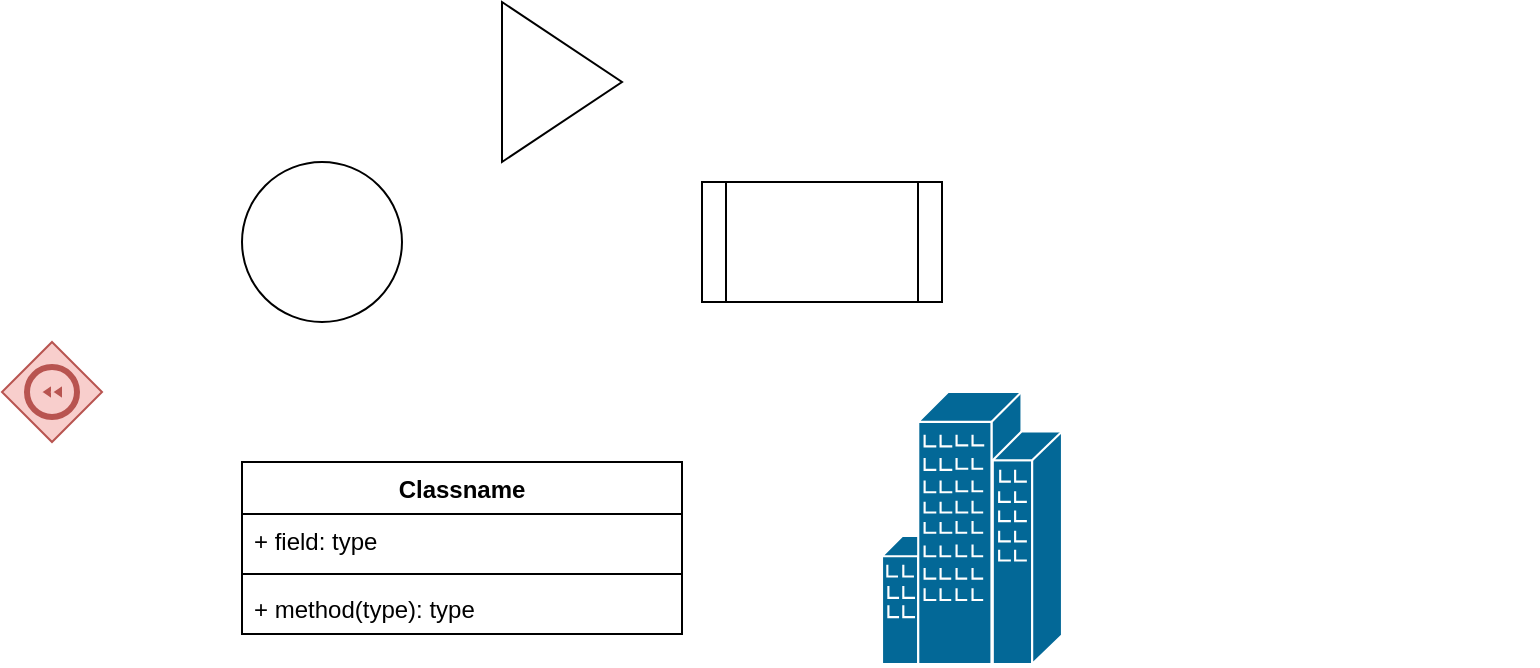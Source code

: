 <mxfile version="10.6.0" type="github"><diagram id="xOKcqiW80bsiDQWOwbOZ" name="Page-1"><mxGraphModel dx="918" dy="648" grid="1" gridSize="10" guides="1" tooltips="1" connect="1" arrows="1" fold="1" page="1" pageScale="1" pageWidth="1169" pageHeight="827" math="0" shadow="0"><root><mxCell id="0"/><mxCell id="1" parent="0"/><mxCell id="F0Wi_ji9bczk0tSy6R0r-1" value="" style="ellipse;whiteSpace=wrap;html=1;aspect=fixed;" parent="1" vertex="1"><mxGeometry x="160" y="160" width="80" height="80" as="geometry"/></mxCell><mxCell id="F0Wi_ji9bczk0tSy6R0r-2" value="" style="shape=process;whiteSpace=wrap;html=1;backgroundOutline=1;" parent="1" vertex="1"><mxGeometry x="390" y="170" width="120" height="60" as="geometry"/></mxCell><mxCell id="F0Wi_ji9bczk0tSy6R0r-3" value="" style="triangle;whiteSpace=wrap;html=1;" parent="1" vertex="1"><mxGeometry x="290" y="80" width="60" height="80" as="geometry"/></mxCell><mxCell id="F0Wi_ji9bczk0tSy6R0r-4" value="Classname" style="swimlane;fontStyle=1;align=center;verticalAlign=top;childLayout=stackLayout;horizontal=1;startSize=26;horizontalStack=0;resizeParent=1;resizeParentMax=0;resizeLast=0;collapsible=1;marginBottom=0;" parent="1" vertex="1"><mxGeometry x="160" y="310" width="220" height="86" as="geometry"><mxRectangle x="160" y="310" width="90" height="26" as="alternateBounds"/></mxGeometry></mxCell><mxCell id="F0Wi_ji9bczk0tSy6R0r-5" value="+ field: type" style="text;strokeColor=none;fillColor=none;align=left;verticalAlign=top;spacingLeft=4;spacingRight=4;overflow=hidden;rotatable=0;points=[[0,0.5],[1,0.5]];portConstraint=eastwest;" parent="F0Wi_ji9bczk0tSy6R0r-4" vertex="1"><mxGeometry y="26" width="220" height="26" as="geometry"/></mxCell><mxCell id="F0Wi_ji9bczk0tSy6R0r-6" value="" style="line;strokeWidth=1;fillColor=none;align=left;verticalAlign=middle;spacingTop=-1;spacingLeft=3;spacingRight=3;rotatable=0;labelPosition=right;points=[];portConstraint=eastwest;" parent="F0Wi_ji9bczk0tSy6R0r-4" vertex="1"><mxGeometry y="52" width="220" height="8" as="geometry"/></mxCell><mxCell id="F0Wi_ji9bczk0tSy6R0r-7" value="+ method(type): type" style="text;strokeColor=none;fillColor=none;align=left;verticalAlign=top;spacingLeft=4;spacingRight=4;overflow=hidden;rotatable=0;points=[[0,0.5],[1,0.5]];portConstraint=eastwest;" parent="F0Wi_ji9bczk0tSy6R0r-4" vertex="1"><mxGeometry y="60" width="220" height="26" as="geometry"/></mxCell><mxCell id="BZHtGOKYx_NUjejVL5f_-1" value="" style="shape=mxgraph.bpmn.shape;html=1;verticalLabelPosition=bottom;labelBackgroundColor=#ffffff;verticalAlign=top;align=center;perimeter=rhombusPerimeter;background=gateway;outlineConnect=0;outline=end;symbol=compensation;fillColor=#f8cecc;strokeColor=#b85450;" parent="1" vertex="1"><mxGeometry x="40" y="250" width="50" height="50" as="geometry"/></mxCell><mxCell id="BZHtGOKYx_NUjejVL5f_-2" value="" style="shape=mxgraph.cisco.buildings.generic_building;html=1;dashed=0;fillColor=#036897;strokeColor=#ffffff;strokeWidth=2;verticalLabelPosition=bottom;verticalAlign=top;align=center;outlineConnect=0;" parent="1" vertex="1"><mxGeometry x="480" y="275" width="90" height="136" as="geometry"/></mxCell><mxCell id="RwDmPrKQT1AxnPIF3STj-1" value="" style="shape=image;imageAspect=0;aspect=fixed;verticalLabelPosition=bottom;verticalAlign=top;image=https://www.easyicon.net/api/resizeApi.php?id=1213006&amp;size=128;" parent="1" vertex="1"><mxGeometry x="680" y="90" width="128" height="96" as="geometry"/></mxCell></root></mxGraphModel></diagram><diagram id="cA3K7BZFRgvQOq8eiNhl" name="task status"><mxGraphModel dx="918" dy="648" grid="1" gridSize="10" guides="1" tooltips="1" connect="1" arrows="1" fold="1" page="1" pageScale="1" pageWidth="1169" pageHeight="827" math="0" shadow="0"><root><mxCell id="vFGLmhT6RBHUBpbWcpxx-0"/><mxCell id="vFGLmhT6RBHUBpbWcpxx-1" parent="vFGLmhT6RBHUBpbWcpxx-0"/><mxCell id="vFGLmhT6RBHUBpbWcpxx-2" value="" style="shadow=0;dashed=0;html=1;strokeColor=none;labelPosition=center;verticalLabelPosition=bottom;verticalAlign=top;align=center;shape=mxgraph.mscae.general.audio;fillColor=#7D7D7D;" parent="vFGLmhT6RBHUBpbWcpxx-1" vertex="1"><mxGeometry x="20" y="20" width="50" height="50" as="geometry"/></mxCell><mxCell id="vFGLmhT6RBHUBpbWcpxx-3" value="Pool" style="swimlane;html=1;childLayout=stackLayout;resizeParent=1;resizeParentMax=0;startSize=20;horizontal=0;horizontalStack=1;" parent="vFGLmhT6RBHUBpbWcpxx-1" vertex="1"><mxGeometry x="240" y="100" width="860" height="220" as="geometry"/></mxCell><mxCell id="vFGLmhT6RBHUBpbWcpxx-4" value="未开始" style="swimlane;html=1;startSize=20;" parent="vFGLmhT6RBHUBpbWcpxx-3" vertex="1"><mxGeometry x="20" width="120" height="220" as="geometry"/></mxCell><mxCell id="vFGLmhT6RBHUBpbWcpxx-5" value="需求" style="swimlane;html=1;startSize=20;" parent="vFGLmhT6RBHUBpbWcpxx-3" vertex="1"><mxGeometry x="140" width="120" height="220" as="geometry"/></mxCell><mxCell id="vFGLmhT6RBHUBpbWcpxx-6" value="设计" style="swimlane;html=1;startSize=20;" parent="vFGLmhT6RBHUBpbWcpxx-3" vertex="1"><mxGeometry x="260" width="120" height="220" as="geometry"><mxRectangle x="260" width="70" height="480" as="alternateBounds"/></mxGeometry></mxCell><mxCell id="vFGLmhT6RBHUBpbWcpxx-8" value="编码" style="swimlane;html=1;startSize=20;" parent="vFGLmhT6RBHUBpbWcpxx-3" vertex="1"><mxGeometry x="380" width="120" height="220" as="geometry"><mxRectangle x="260" width="70" height="480" as="alternateBounds"/></mxGeometry></mxCell><mxCell id="vFGLmhT6RBHUBpbWcpxx-9" value="测试" style="swimlane;html=1;startSize=20;" parent="vFGLmhT6RBHUBpbWcpxx-3" vertex="1"><mxGeometry x="500" width="120" height="220" as="geometry"><mxRectangle x="260" width="70" height="480" as="alternateBounds"/></mxGeometry></mxCell><mxCell id="vFGLmhT6RBHUBpbWcpxx-10" value="验收" style="swimlane;html=1;startSize=20;" parent="vFGLmhT6RBHUBpbWcpxx-3" vertex="1"><mxGeometry x="620" width="120" height="220" as="geometry"><mxRectangle x="260" width="70" height="480" as="alternateBounds"/></mxGeometry></mxCell><mxCell id="vFGLmhT6RBHUBpbWcpxx-11" value="已结束" style="swimlane;html=1;startSize=20;" parent="vFGLmhT6RBHUBpbWcpxx-3" vertex="1"><mxGeometry x="740" width="120" height="220" as="geometry"><mxRectangle x="260" width="70" height="480" as="alternateBounds"/></mxGeometry></mxCell></root></mxGraphModel></diagram><diagram id="zMx2Ro-wFXqHShbRose5" name="continuous delivery"><mxGraphModel dx="1856" dy="1198" grid="1" gridSize="10" guides="1" tooltips="1" connect="1" arrows="1" fold="1" page="1" pageScale="1" pageWidth="1169" pageHeight="827" math="0" shadow="0"><root><mxCell id="QGJW9HSEMfi3CIkq6REC-0"/><mxCell id="QGJW9HSEMfi3CIkq6REC-1" parent="QGJW9HSEMfi3CIkq6REC-0"/><mxCell id="QGJW9HSEMfi3CIkq6REC-28" value="Jenkins" style="swimlane;fontStyle=0;childLayout=stackLayout;horizontal=1;startSize=26;fillColor=#fff2cc;horizontalStack=0;resizeParent=1;resizeParentMax=0;resizeLast=0;collapsible=1;marginBottom=0;gradientColor=#ffd966;strokeColor=#d6b656;" parent="QGJW9HSEMfi3CIkq6REC-1" vertex="1"><mxGeometry x="360" y="42" width="140" height="780" as="geometry"/></mxCell><mxCell id="QGJW9HSEMfi3CIkq6REC-29" value="Commit stage" style="text;strokeColor=#d79b00;fillColor=#ffe6cc;align=left;verticalAlign=top;spacingLeft=4;spacingRight=4;overflow=hidden;rotatable=0;points=[[0,0.5],[1,0.5]];portConstraint=eastwest;fontStyle=1" parent="QGJW9HSEMfi3CIkq6REC-28" vertex="1"><mxGeometry y="26" width="140" height="26" as="geometry"/></mxCell><mxCell id="QGJW9HSEMfi3CIkq6REC-30" value="Branch/all branch *" style="text;strokeColor=none;fillColor=none;align=left;verticalAlign=top;spacingLeft=4;spacingRight=4;overflow=hidden;rotatable=0;points=[[0,0.5],[1,0.5]];portConstraint=eastwest;fontStyle=4" parent="QGJW9HSEMfi3CIkq6REC-28" vertex="1"><mxGeometry y="52" width="140" height="26" as="geometry"/></mxCell><mxCell id="QGJW9HSEMfi3CIkq6REC-31" value="Pull" style="text;strokeColor=none;fillColor=none;align=left;verticalAlign=top;spacingLeft=4;spacingRight=4;overflow=hidden;rotatable=0;points=[[0,0.5],[1,0.5]];portConstraint=eastwest;" parent="QGJW9HSEMfi3CIkq6REC-28" vertex="1"><mxGeometry y="78" width="140" height="26" as="geometry"/></mxCell><mxCell id="QGJW9HSEMfi3CIkq6REC-34" value="Compile" style="text;strokeColor=none;fillColor=none;align=left;verticalAlign=top;spacingLeft=4;spacingRight=4;overflow=hidden;rotatable=0;points=[[0,0.5],[1,0.5]];portConstraint=eastwest;" parent="QGJW9HSEMfi3CIkq6REC-28" vertex="1"><mxGeometry y="104" width="140" height="26" as="geometry"/></mxCell><mxCell id="QGJW9HSEMfi3CIkq6REC-40" value="UnitTest" style="text;strokeColor=none;fillColor=none;align=left;verticalAlign=top;spacingLeft=4;spacingRight=4;overflow=hidden;rotatable=0;points=[[0,0.5],[1,0.5]];portConstraint=eastwest;" parent="QGJW9HSEMfi3CIkq6REC-28" vertex="1"><mxGeometry y="130" width="140" height="26" as="geometry"/></mxCell><mxCell id="QGJW9HSEMfi3CIkq6REC-41" value="Code Quality Analyze" style="text;strokeColor=none;fillColor=none;align=left;verticalAlign=top;spacingLeft=4;spacingRight=4;overflow=hidden;rotatable=0;points=[[0,0.5],[1,0.5]];portConstraint=eastwest;" parent="QGJW9HSEMfi3CIkq6REC-28" vertex="1"><mxGeometry y="156" width="140" height="26" as="geometry"/></mxCell><mxCell id="QGJW9HSEMfi3CIkq6REC-181" value="发送通知" style="text;strokeColor=none;fillColor=none;align=left;verticalAlign=top;spacingLeft=4;spacingRight=4;overflow=hidden;rotatable=0;points=[[0,0.5],[1,0.5]];portConstraint=eastwest;" parent="QGJW9HSEMfi3CIkq6REC-28" vertex="1"><mxGeometry y="182" width="140" height="26" as="geometry"/></mxCell><mxCell id="QGJW9HSEMfi3CIkq6REC-35" value="Test Stage" style="text;strokeColor=#d79b00;fillColor=#ffe6cc;align=left;verticalAlign=top;spacingLeft=4;spacingRight=4;overflow=hidden;rotatable=0;points=[[0,0.5],[1,0.5]];portConstraint=eastwest;fontStyle=1" parent="QGJW9HSEMfi3CIkq6REC-28" vertex="1"><mxGeometry y="208" width="140" height="26" as="geometry"/></mxCell><mxCell id="QGJW9HSEMfi3CIkq6REC-36" value="Branch/master" style="text;strokeColor=none;fillColor=none;align=left;verticalAlign=top;spacingLeft=4;spacingRight=4;overflow=hidden;rotatable=0;points=[[0,0.5],[1,0.5]];portConstraint=eastwest;fontStyle=4" parent="QGJW9HSEMfi3CIkq6REC-28" vertex="1"><mxGeometry y="234" width="140" height="26" as="geometry"/></mxCell><mxCell id="QGJW9HSEMfi3CIkq6REC-37" value="Pull" style="text;strokeColor=none;fillColor=none;align=left;verticalAlign=top;spacingLeft=4;spacingRight=4;overflow=hidden;rotatable=0;points=[[0,0.5],[1,0.5]];portConstraint=eastwest;" parent="QGJW9HSEMfi3CIkq6REC-28" vertex="1"><mxGeometry y="260" width="140" height="26" as="geometry"/></mxCell><mxCell id="QGJW9HSEMfi3CIkq6REC-38" value="Compile" style="text;strokeColor=none;fillColor=none;align=left;verticalAlign=top;spacingLeft=4;spacingRight=4;overflow=hidden;rotatable=0;points=[[0,0.5],[1,0.5]];portConstraint=eastwest;" parent="QGJW9HSEMfi3CIkq6REC-28" vertex="1"><mxGeometry y="286" width="140" height="26" as="geometry"/></mxCell><mxCell id="QGJW9HSEMfi3CIkq6REC-161" value="UnitTest" style="text;strokeColor=none;fillColor=none;align=left;verticalAlign=top;spacingLeft=4;spacingRight=4;overflow=hidden;rotatable=0;points=[[0,0.5],[1,0.5]];portConstraint=eastwest;" parent="QGJW9HSEMfi3CIkq6REC-28" vertex="1"><mxGeometry y="312" width="140" height="26" as="geometry"/></mxCell><mxCell id="QGJW9HSEMfi3CIkq6REC-162" value="Code Quality Analyze" style="text;strokeColor=none;fillColor=none;align=left;verticalAlign=top;spacingLeft=4;spacingRight=4;overflow=hidden;rotatable=0;points=[[0,0.5],[1,0.5]];portConstraint=eastwest;" parent="QGJW9HSEMfi3CIkq6REC-28" vertex="1"><mxGeometry y="338" width="140" height="26" as="geometry"/></mxCell><mxCell id="QGJW9HSEMfi3CIkq6REC-163" value="Build Image" style="text;strokeColor=none;fillColor=none;align=left;verticalAlign=top;spacingLeft=4;spacingRight=4;overflow=hidden;rotatable=0;points=[[0,0.5],[1,0.5]];portConstraint=eastwest;" parent="QGJW9HSEMfi3CIkq6REC-28" vertex="1"><mxGeometry y="364" width="140" height="26" as="geometry"/></mxCell><mxCell id="QGJW9HSEMfi3CIkq6REC-164" value="Push image to repo" style="text;strokeColor=none;fillColor=none;align=left;verticalAlign=top;spacingLeft=4;spacingRight=4;overflow=hidden;rotatable=0;points=[[0,0.5],[1,0.5]];portConstraint=eastwest;" parent="QGJW9HSEMfi3CIkq6REC-28" vertex="1"><mxGeometry y="390" width="140" height="26" as="geometry"/></mxCell><mxCell id="QGJW9HSEMfi3CIkq6REC-165" value="部署自动化环境" style="text;strokeColor=none;fillColor=none;align=left;verticalAlign=top;spacingLeft=4;spacingRight=4;overflow=hidden;rotatable=0;points=[[0,0.5],[1,0.5]];portConstraint=eastwest;" parent="QGJW9HSEMfi3CIkq6REC-28" vertex="1"><mxGeometry y="416" width="140" height="26" as="geometry"/></mxCell><mxCell id="QGJW9HSEMfi3CIkq6REC-166" value="执行自动化测试" style="text;strokeColor=none;fillColor=none;align=left;verticalAlign=top;spacingLeft=4;spacingRight=4;overflow=hidden;rotatable=0;points=[[0,0.5],[1,0.5]];portConstraint=eastwest;" parent="QGJW9HSEMfi3CIkq6REC-28" vertex="1"><mxGeometry y="442" width="140" height="26" as="geometry"/></mxCell><mxCell id="QGJW9HSEMfi3CIkq6REC-169" value="收集自动化测试报告" style="text;strokeColor=none;fillColor=none;align=left;verticalAlign=top;spacingLeft=4;spacingRight=4;overflow=hidden;rotatable=0;points=[[0,0.5],[1,0.5]];portConstraint=eastwest;" parent="QGJW9HSEMfi3CIkq6REC-28" vertex="1"><mxGeometry y="468" width="140" height="26" as="geometry"/></mxCell><mxCell id="QGJW9HSEMfi3CIkq6REC-167" value="Create Tag" style="text;strokeColor=none;fillColor=none;align=left;verticalAlign=top;spacingLeft=4;spacingRight=4;overflow=hidden;rotatable=0;points=[[0,0.5],[1,0.5]];portConstraint=eastwest;" parent="QGJW9HSEMfi3CIkq6REC-28" vertex="1"><mxGeometry y="494" width="140" height="26" as="geometry"/></mxCell><mxCell id="QGJW9HSEMfi3CIkq6REC-171" value="部署到开发环境" style="text;strokeColor=none;fillColor=none;align=left;verticalAlign=top;spacingLeft=4;spacingRight=4;overflow=hidden;rotatable=0;points=[[0,0.5],[1,0.5]];portConstraint=eastwest;" parent="QGJW9HSEMfi3CIkq6REC-28" vertex="1"><mxGeometry y="520" width="140" height="26" as="geometry"/></mxCell><mxCell id="QGJW9HSEMfi3CIkq6REC-168" value="部署到测试环境" style="text;strokeColor=none;fillColor=none;align=left;verticalAlign=top;spacingLeft=4;spacingRight=4;overflow=hidden;rotatable=0;points=[[0,0.5],[1,0.5]];portConstraint=eastwest;" parent="QGJW9HSEMfi3CIkq6REC-28" vertex="1"><mxGeometry y="546" width="140" height="26" as="geometry"/></mxCell><mxCell id="QGJW9HSEMfi3CIkq6REC-180" value="发送部署通知" style="text;strokeColor=none;fillColor=none;align=left;verticalAlign=top;spacingLeft=4;spacingRight=4;overflow=hidden;rotatable=0;points=[[0,0.5],[1,0.5]];portConstraint=eastwest;" parent="QGJW9HSEMfi3CIkq6REC-28" vertex="1"><mxGeometry y="572" width="140" height="26" as="geometry"/></mxCell><mxCell id="QGJW9HSEMfi3CIkq6REC-173" value="Release Stage" style="text;strokeColor=#d79b00;fillColor=#ffe6cc;align=left;verticalAlign=top;spacingLeft=4;spacingRight=4;overflow=hidden;rotatable=0;points=[[0,0.5],[1,0.5]];portConstraint=eastwest;fontStyle=1" parent="QGJW9HSEMfi3CIkq6REC-28" vertex="1"><mxGeometry y="598" width="140" height="26" as="geometry"/></mxCell><mxCell id="QGJW9HSEMfi3CIkq6REC-174" value="Branch/release" style="text;strokeColor=none;fillColor=none;align=left;verticalAlign=top;spacingLeft=4;spacingRight=4;overflow=hidden;rotatable=0;points=[[0,0.5],[1,0.5]];portConstraint=eastwest;fontStyle=4" parent="QGJW9HSEMfi3CIkq6REC-28" vertex="1"><mxGeometry y="624" width="140" height="26" as="geometry"/></mxCell><mxCell id="QGJW9HSEMfi3CIkq6REC-177" value="Build Image" style="text;strokeColor=none;fillColor=none;align=left;verticalAlign=top;spacingLeft=4;spacingRight=4;overflow=hidden;rotatable=0;points=[[0,0.5],[1,0.5]];portConstraint=eastwest;" parent="QGJW9HSEMfi3CIkq6REC-28" vertex="1"><mxGeometry y="650" width="140" height="26" as="geometry"/></mxCell><mxCell id="QGJW9HSEMfi3CIkq6REC-178" value="Push image to repo" style="text;strokeColor=none;fillColor=none;align=left;verticalAlign=top;spacingLeft=4;spacingRight=4;overflow=hidden;rotatable=0;points=[[0,0.5],[1,0.5]];portConstraint=eastwest;" parent="QGJW9HSEMfi3CIkq6REC-28" vertex="1"><mxGeometry y="676" width="140" height="26" as="geometry"/></mxCell><mxCell id="QGJW9HSEMfi3CIkq6REC-176" value="部署到验收环境" style="text;strokeColor=none;fillColor=none;align=left;verticalAlign=top;spacingLeft=4;spacingRight=4;overflow=hidden;rotatable=0;points=[[0,0.5],[1,0.5]];portConstraint=eastwest;" parent="QGJW9HSEMfi3CIkq6REC-28" vertex="1"><mxGeometry y="702" width="140" height="26" as="geometry"/></mxCell><mxCell id="QGJW9HSEMfi3CIkq6REC-205" value="冒烟测试" style="text;strokeColor=none;fillColor=none;align=left;verticalAlign=top;spacingLeft=4;spacingRight=4;overflow=hidden;rotatable=0;points=[[0,0.5],[1,0.5]];portConstraint=eastwest;" parent="QGJW9HSEMfi3CIkq6REC-28" vertex="1"><mxGeometry y="728" width="140" height="26" as="geometry"/></mxCell><mxCell id="QGJW9HSEMfi3CIkq6REC-192" value="发送部署通知" style="text;strokeColor=none;fillColor=none;align=left;verticalAlign=top;spacingLeft=4;spacingRight=4;overflow=hidden;rotatable=0;points=[[0,0.5],[1,0.5]];portConstraint=eastwest;" parent="QGJW9HSEMfi3CIkq6REC-28" vertex="1"><mxGeometry y="754" width="140" height="26" as="geometry"/></mxCell><mxCell id="QGJW9HSEMfi3CIkq6REC-42" value="Code level quality" style="swimlane;fontStyle=0;childLayout=stackLayout;horizontal=1;startSize=26;fillColor=#fff2cc;horizontalStack=0;resizeParent=1;resizeParentMax=0;resizeLast=0;collapsible=1;marginBottom=0;rounded=1;strokeColor=#d6b656;swimlaneLine=1;gradientColor=#ffd966;" parent="QGJW9HSEMfi3CIkq6REC-1" vertex="1"><mxGeometry x="570" y="144" width="140" height="78" as="geometry"/></mxCell><mxCell id="QGJW9HSEMfi3CIkq6REC-44" value="sonarqube &amp; java style" style="text;strokeColor=none;fillColor=none;align=left;verticalAlign=top;spacingLeft=4;spacingRight=4;overflow=hidden;rotatable=0;points=[[0,0.5],[1,0.5]];portConstraint=eastwest;" parent="QGJW9HSEMfi3CIkq6REC-42" vertex="1"><mxGeometry y="26" width="140" height="26" as="geometry"/></mxCell><mxCell id="QGJW9HSEMfi3CIkq6REC-45" value="JUnit" style="text;strokeColor=none;fillColor=none;align=left;verticalAlign=top;spacingLeft=4;spacingRight=4;overflow=hidden;rotatable=0;points=[[0,0.5],[1,0.5]];portConstraint=eastwest;" parent="QGJW9HSEMfi3CIkq6REC-42" vertex="1"><mxGeometry y="52" width="140" height="26" as="geometry"/></mxCell><mxCell id="QGJW9HSEMfi3CIkq6REC-46" value="部件发布库" style="swimlane;fontStyle=0;childLayout=stackLayout;horizontal=1;startSize=26;fillColor=#fff2cc;horizontalStack=0;resizeParent=1;resizeParentMax=0;resizeLast=0;collapsible=1;marginBottom=0;rounded=1;strokeColor=#d6b656;gradientColor=#ffd966;" parent="QGJW9HSEMfi3CIkq6REC-1" vertex="1"><mxGeometry x="570" y="236.5" width="140" height="130" as="geometry"/></mxCell><mxCell id="QGJW9HSEMfi3CIkq6REC-47" value="Maven&#10;" style="text;strokeColor=none;fillColor=none;align=left;verticalAlign=top;spacingLeft=4;spacingRight=4;overflow=hidden;rotatable=0;points=[[0,0.5],[1,0.5]];portConstraint=eastwest;" parent="QGJW9HSEMfi3CIkq6REC-46" vertex="1"><mxGeometry y="26" width="140" height="26" as="geometry"/></mxCell><mxCell id="QGJW9HSEMfi3CIkq6REC-48" value="Nexus" style="text;strokeColor=none;fillColor=none;align=left;verticalAlign=top;spacingLeft=4;spacingRight=4;overflow=hidden;rotatable=0;points=[[0,0.5],[1,0.5]];portConstraint=eastwest;" parent="QGJW9HSEMfi3CIkq6REC-46" vertex="1"><mxGeometry y="52" width="140" height="26" as="geometry"/></mxCell><mxCell id="QGJW9HSEMfi3CIkq6REC-49" value="JUnit" style="text;strokeColor=none;fillColor=none;align=left;verticalAlign=top;spacingLeft=4;spacingRight=4;overflow=hidden;rotatable=0;points=[[0,0.5],[1,0.5]];portConstraint=eastwest;" parent="QGJW9HSEMfi3CIkq6REC-46" vertex="1"><mxGeometry y="78" width="140" height="26" as="geometry"/></mxCell><mxCell id="QGJW9HSEMfi3CIkq6REC-185" value="Habor&#10;" style="text;strokeColor=none;fillColor=none;align=left;verticalAlign=top;spacingLeft=4;spacingRight=4;overflow=hidden;rotatable=0;points=[[0,0.5],[1,0.5]];portConstraint=eastwest;" parent="QGJW9HSEMfi3CIkq6REC-46" vertex="1"><mxGeometry y="104" width="140" height="26" as="geometry"/></mxCell><mxCell id="QGJW9HSEMfi3CIkq6REC-50" value="单元测试" style="swimlane;fontStyle=0;childLayout=stackLayout;horizontal=1;startSize=26;fillColor=#fff2cc;horizontalStack=0;resizeParent=1;resizeParentMax=0;resizeLast=0;collapsible=1;marginBottom=0;rounded=1;strokeColor=#d6b656;gradientColor=#ffd966;" parent="QGJW9HSEMfi3CIkq6REC-1" vertex="1"><mxGeometry x="570" y="42" width="140" height="78" as="geometry"/></mxCell><mxCell id="QGJW9HSEMfi3CIkq6REC-53" value="子系统测试" style="text;strokeColor=none;fillColor=none;align=left;verticalAlign=top;spacingLeft=4;spacingRight=4;overflow=hidden;rotatable=0;points=[[0,0.5],[1,0.5]];portConstraint=eastwest;" parent="QGJW9HSEMfi3CIkq6REC-50" vertex="1"><mxGeometry y="26" width="140" height="26" as="geometry"/></mxCell><mxCell id="QGJW9HSEMfi3CIkq6REC-58" value="JUnit" style="text;strokeColor=none;fillColor=none;align=left;verticalAlign=top;spacingLeft=4;spacingRight=4;overflow=hidden;rotatable=0;points=[[0,0.5],[1,0.5]];portConstraint=eastwest;" parent="QGJW9HSEMfi3CIkq6REC-50" vertex="1"><mxGeometry y="52" width="140" height="26" as="geometry"/></mxCell><mxCell id="QGJW9HSEMfi3CIkq6REC-54" value="自动化测试" style="swimlane;fontStyle=0;childLayout=stackLayout;horizontal=1;startSize=26;fillColor=#fff2cc;horizontalStack=0;resizeParent=1;resizeParentMax=0;resizeLast=0;collapsible=1;marginBottom=0;rounded=1;strokeColor=#d6b656;gradientColor=#ffd966;" parent="QGJW9HSEMfi3CIkq6REC-1" vertex="1"><mxGeometry x="570" y="391" width="140" height="156" as="geometry"/></mxCell><mxCell id="QGJW9HSEMfi3CIkq6REC-55" value="接口测试" style="text;strokeColor=none;fillColor=none;align=left;verticalAlign=top;spacingLeft=4;spacingRight=4;overflow=hidden;rotatable=0;points=[[0,0.5],[1,0.5]];portConstraint=eastwest;" parent="QGJW9HSEMfi3CIkq6REC-54" vertex="1"><mxGeometry y="26" width="140" height="26" as="geometry"/></mxCell><mxCell id="QGJW9HSEMfi3CIkq6REC-57" value="Postman" style="text;strokeColor=none;fillColor=none;align=left;verticalAlign=top;spacingLeft=4;spacingRight=4;overflow=hidden;rotatable=0;points=[[0,0.5],[1,0.5]];portConstraint=eastwest;" parent="QGJW9HSEMfi3CIkq6REC-54" vertex="1"><mxGeometry y="52" width="140" height="26" as="geometry"/></mxCell><mxCell id="QGJW9HSEMfi3CIkq6REC-56" value="Newman&#10;" style="text;strokeColor=none;fillColor=none;align=left;verticalAlign=top;spacingLeft=4;spacingRight=4;overflow=hidden;rotatable=0;points=[[0,0.5],[1,0.5]];portConstraint=eastwest;" parent="QGJW9HSEMfi3CIkq6REC-54" vertex="1"><mxGeometry y="78" width="140" height="26" as="geometry"/></mxCell><mxCell id="QGJW9HSEMfi3CIkq6REC-59" value="压力测试" style="text;strokeColor=none;fillColor=none;align=left;verticalAlign=top;spacingLeft=4;spacingRight=4;overflow=hidden;rotatable=0;points=[[0,0.5],[1,0.5]];portConstraint=eastwest;" parent="QGJW9HSEMfi3CIkq6REC-54" vertex="1"><mxGeometry y="104" width="140" height="26" as="geometry"/></mxCell><mxCell id="QGJW9HSEMfi3CIkq6REC-60" value="JMeter" style="text;strokeColor=none;fillColor=none;align=left;verticalAlign=top;spacingLeft=4;spacingRight=4;overflow=hidden;rotatable=0;points=[[0,0.5],[1,0.5]];portConstraint=eastwest;" parent="QGJW9HSEMfi3CIkq6REC-54" vertex="1"><mxGeometry y="130" width="140" height="26" as="geometry"/></mxCell><mxCell id="QGJW9HSEMfi3CIkq6REC-61" value="配置和部署" style="swimlane;fontStyle=0;childLayout=stackLayout;horizontal=1;startSize=26;fillColor=#fff2cc;horizontalStack=0;resizeParent=1;resizeParentMax=0;resizeLast=0;collapsible=1;marginBottom=0;rounded=1;strokeColor=#d6b656;gradientColor=#ffd966;" parent="QGJW9HSEMfi3CIkq6REC-1" vertex="1"><mxGeometry x="570" y="576" width="140" height="104" as="geometry"/></mxCell><mxCell id="QGJW9HSEMfi3CIkq6REC-62" value="配置库" style="text;strokeColor=none;fillColor=none;align=left;verticalAlign=top;spacingLeft=4;spacingRight=4;overflow=hidden;rotatable=0;points=[[0,0.5],[1,0.5]];portConstraint=eastwest;" parent="QGJW9HSEMfi3CIkq6REC-61" vertex="1"><mxGeometry y="26" width="140" height="26" as="geometry"/></mxCell><mxCell id="QGJW9HSEMfi3CIkq6REC-63" value="Ansible" style="text;strokeColor=none;fillColor=none;align=left;verticalAlign=top;spacingLeft=4;spacingRight=4;overflow=hidden;rotatable=0;points=[[0,0.5],[1,0.5]];portConstraint=eastwest;" parent="QGJW9HSEMfi3CIkq6REC-61" vertex="1"><mxGeometry y="52" width="140" height="26" as="geometry"/></mxCell><mxCell id="QGJW9HSEMfi3CIkq6REC-64" value="Docker client&#10;" style="text;strokeColor=none;fillColor=none;align=left;verticalAlign=top;spacingLeft=4;spacingRight=4;overflow=hidden;rotatable=0;points=[[0,0.5],[1,0.5]];portConstraint=eastwest;" parent="QGJW9HSEMfi3CIkq6REC-61" vertex="1"><mxGeometry y="78" width="140" height="26" as="geometry"/></mxCell><mxCell id="QGJW9HSEMfi3CIkq6REC-87" value="动态环境" style="swimlane;html=1;startSize=20;horizontal=1;containerType=tree;rounded=1;fillColor=#d5e8d4;gradientColor=#97d077;strokeColor=#82b366;" parent="QGJW9HSEMfi3CIkq6REC-1" vertex="1"><mxGeometry x="800" y="417.5" width="230" height="147" as="geometry"/></mxCell><mxCell id="QGJW9HSEMfi3CIkq6REC-88" value="" style="edgeStyle=elbowEdgeStyle;elbow=vertical;startArrow=none;endArrow=none;rounded=0;" parent="QGJW9HSEMfi3CIkq6REC-87" source="QGJW9HSEMfi3CIkq6REC-90" target="QGJW9HSEMfi3CIkq6REC-91" edge="1"><mxGeometry relative="1" as="geometry"/></mxCell><mxCell id="QGJW9HSEMfi3CIkq6REC-89" value="" style="edgeStyle=elbowEdgeStyle;elbow=vertical;startArrow=none;endArrow=none;rounded=0;" parent="QGJW9HSEMfi3CIkq6REC-87" source="QGJW9HSEMfi3CIkq6REC-90" target="QGJW9HSEMfi3CIkq6REC-92" edge="1"><mxGeometry relative="1" as="geometry"/></mxCell><UserObject label="service" treeRoot="1" id="QGJW9HSEMfi3CIkq6REC-90"><mxCell style="whiteSpace=wrap;html=1;align=center;treeFolding=1;container=1;recursiveResize=0;" parent="QGJW9HSEMfi3CIkq6REC-87" vertex="1"><mxGeometry x="80" y="40" width="80" height="30" as="geometry"/></mxCell></UserObject><mxCell id="QGJW9HSEMfi3CIkq6REC-91" value="service" style="whiteSpace=wrap;html=1;align=center;verticalAlign=middle;container=1;recursiveResize=0;treeFolding=1;" parent="QGJW9HSEMfi3CIkq6REC-87" vertex="1"><mxGeometry x="20" y="91" width="80" height="30" as="geometry"/></mxCell><mxCell id="QGJW9HSEMfi3CIkq6REC-92" value="service" style="whiteSpace=wrap;html=1;align=center;verticalAlign=middle;container=1;recursiveResize=0;treeFolding=1;" parent="QGJW9HSEMfi3CIkq6REC-87" vertex="1"><mxGeometry x="140" y="91" width="70" height="30" as="geometry"/></mxCell><mxCell id="QGJW9HSEMfi3CIkq6REC-93" value="" style="group" parent="QGJW9HSEMfi3CIkq6REC-1" vertex="1" connectable="0"><mxGeometry x="800" y="43" width="240" height="101" as="geometry"/></mxCell><mxCell id="QGJW9HSEMfi3CIkq6REC-67" value="Dev" style="swimlane;html=1;startSize=20;horizontal=1;containerType=tree;rounded=1;fillColor=#ffcd28;gradientColor=#ffa500;strokeColor=#d79b00;" parent="QGJW9HSEMfi3CIkq6REC-93" vertex="1"><mxGeometry width="240" height="101" as="geometry"/></mxCell><mxCell id="QGJW9HSEMfi3CIkq6REC-68" value="" style="edgeStyle=elbowEdgeStyle;elbow=vertical;startArrow=none;endArrow=none;rounded=0;" parent="QGJW9HSEMfi3CIkq6REC-67" source="QGJW9HSEMfi3CIkq6REC-70" target="QGJW9HSEMfi3CIkq6REC-71" edge="1"><mxGeometry relative="1" as="geometry"/></mxCell><mxCell id="QGJW9HSEMfi3CIkq6REC-69" value="" style="edgeStyle=elbowEdgeStyle;elbow=vertical;startArrow=none;endArrow=none;rounded=0;" parent="QGJW9HSEMfi3CIkq6REC-67" source="QGJW9HSEMfi3CIkq6REC-70" target="QGJW9HSEMfi3CIkq6REC-72" edge="1"><mxGeometry relative="1" as="geometry"/></mxCell><UserObject label="service" treeRoot="1" id="QGJW9HSEMfi3CIkq6REC-70"><mxCell style="whiteSpace=wrap;html=1;align=center;treeFolding=1;container=1;recursiveResize=0;" parent="QGJW9HSEMfi3CIkq6REC-67" vertex="1"><mxGeometry x="80" y="25" width="80" height="26" as="geometry"/></mxCell></UserObject><mxCell id="QGJW9HSEMfi3CIkq6REC-71" value="service" style="whiteSpace=wrap;html=1;align=center;verticalAlign=middle;container=1;recursiveResize=0;treeFolding=1;" parent="QGJW9HSEMfi3CIkq6REC-67" vertex="1"><mxGeometry x="20" y="66" width="80" height="25" as="geometry"/></mxCell><mxCell id="QGJW9HSEMfi3CIkq6REC-72" value="service" style="whiteSpace=wrap;html=1;align=center;verticalAlign=middle;container=1;recursiveResize=0;treeFolding=1;" parent="QGJW9HSEMfi3CIkq6REC-67" vertex="1"><mxGeometry x="140" y="66" width="70" height="25" as="geometry"/></mxCell><mxCell id="QGJW9HSEMfi3CIkq6REC-94" value="" style="group" parent="QGJW9HSEMfi3CIkq6REC-1" vertex="1" connectable="0"><mxGeometry x="800" y="163" width="240" height="101" as="geometry"/></mxCell><mxCell id="QGJW9HSEMfi3CIkq6REC-95" value="Test" style="swimlane;html=1;startSize=20;horizontal=1;containerType=tree;rounded=1;fillColor=#ffcd28;gradientColor=#ffa500;strokeColor=#d79b00;" parent="QGJW9HSEMfi3CIkq6REC-94" vertex="1"><mxGeometry width="240" height="101" as="geometry"/></mxCell><mxCell id="QGJW9HSEMfi3CIkq6REC-96" value="" style="edgeStyle=elbowEdgeStyle;elbow=vertical;startArrow=none;endArrow=none;rounded=0;" parent="QGJW9HSEMfi3CIkq6REC-95" source="QGJW9HSEMfi3CIkq6REC-98" target="QGJW9HSEMfi3CIkq6REC-99" edge="1"><mxGeometry relative="1" as="geometry"/></mxCell><mxCell id="QGJW9HSEMfi3CIkq6REC-97" value="" style="edgeStyle=elbowEdgeStyle;elbow=vertical;startArrow=none;endArrow=none;rounded=0;" parent="QGJW9HSEMfi3CIkq6REC-95" source="QGJW9HSEMfi3CIkq6REC-98" target="QGJW9HSEMfi3CIkq6REC-100" edge="1"><mxGeometry relative="1" as="geometry"/></mxCell><UserObject label="service" treeRoot="1" id="QGJW9HSEMfi3CIkq6REC-98"><mxCell style="whiteSpace=wrap;html=1;align=center;treeFolding=1;container=1;recursiveResize=0;" parent="QGJW9HSEMfi3CIkq6REC-95" vertex="1"><mxGeometry x="80" y="25" width="80" height="26" as="geometry"/></mxCell></UserObject><mxCell id="QGJW9HSEMfi3CIkq6REC-99" value="service" style="whiteSpace=wrap;html=1;align=center;verticalAlign=middle;container=1;recursiveResize=0;treeFolding=1;" parent="QGJW9HSEMfi3CIkq6REC-95" vertex="1"><mxGeometry x="20" y="66" width="80" height="25" as="geometry"/></mxCell><mxCell id="QGJW9HSEMfi3CIkq6REC-100" value="service" style="whiteSpace=wrap;html=1;align=center;verticalAlign=middle;container=1;recursiveResize=0;treeFolding=1;" parent="QGJW9HSEMfi3CIkq6REC-95" vertex="1"><mxGeometry x="140" y="66" width="70" height="25" as="geometry"/></mxCell><mxCell id="QGJW9HSEMfi3CIkq6REC-101" value="Acceptance" style="swimlane;html=1;startSize=20;horizontal=1;containerType=tree;rounded=1;fillColor=#ffcd28;gradientColor=#ffa500;strokeColor=#d79b00;" parent="QGJW9HSEMfi3CIkq6REC-1" vertex="1"><mxGeometry x="800" y="290" width="240" height="101" as="geometry"/></mxCell><mxCell id="QGJW9HSEMfi3CIkq6REC-102" value="" style="edgeStyle=elbowEdgeStyle;elbow=vertical;startArrow=none;endArrow=none;rounded=0;" parent="QGJW9HSEMfi3CIkq6REC-101" source="QGJW9HSEMfi3CIkq6REC-104" target="QGJW9HSEMfi3CIkq6REC-105" edge="1"><mxGeometry relative="1" as="geometry"/></mxCell><mxCell id="QGJW9HSEMfi3CIkq6REC-103" value="" style="edgeStyle=elbowEdgeStyle;elbow=vertical;startArrow=none;endArrow=none;rounded=0;" parent="QGJW9HSEMfi3CIkq6REC-101" source="QGJW9HSEMfi3CIkq6REC-104" target="QGJW9HSEMfi3CIkq6REC-106" edge="1"><mxGeometry relative="1" as="geometry"/></mxCell><UserObject label="service" treeRoot="1" id="QGJW9HSEMfi3CIkq6REC-104"><mxCell style="whiteSpace=wrap;html=1;align=center;treeFolding=1;container=1;recursiveResize=0;" parent="QGJW9HSEMfi3CIkq6REC-101" vertex="1"><mxGeometry x="80" y="25" width="80" height="26" as="geometry"/></mxCell></UserObject><mxCell id="QGJW9HSEMfi3CIkq6REC-105" value="service" style="whiteSpace=wrap;html=1;align=center;verticalAlign=middle;container=1;recursiveResize=0;treeFolding=1;" parent="QGJW9HSEMfi3CIkq6REC-101" vertex="1"><mxGeometry x="20" y="66" width="80" height="25" as="geometry"/></mxCell><mxCell id="QGJW9HSEMfi3CIkq6REC-106" value="service" style="whiteSpace=wrap;html=1;align=center;verticalAlign=middle;container=1;recursiveResize=0;treeFolding=1;" parent="QGJW9HSEMfi3CIkq6REC-101" vertex="1"><mxGeometry x="140" y="66" width="70" height="25" as="geometry"/></mxCell><mxCell id="QGJW9HSEMfi3CIkq6REC-107" value="客户现场环境" style="swimlane;html=1;startSize=20;horizontal=1;containerType=tree;rounded=1;fillColor=#f8cecc;gradientColor=#ea6b66;strokeColor=#b85450;" parent="QGJW9HSEMfi3CIkq6REC-1" vertex="1"><mxGeometry x="800" y="580.5" width="230" height="147" as="geometry"/></mxCell><mxCell id="QGJW9HSEMfi3CIkq6REC-108" value="" style="edgeStyle=elbowEdgeStyle;elbow=vertical;startArrow=none;endArrow=none;rounded=0;" parent="QGJW9HSEMfi3CIkq6REC-107" source="QGJW9HSEMfi3CIkq6REC-110" target="QGJW9HSEMfi3CIkq6REC-111" edge="1"><mxGeometry relative="1" as="geometry"/></mxCell><mxCell id="QGJW9HSEMfi3CIkq6REC-109" value="" style="edgeStyle=elbowEdgeStyle;elbow=vertical;startArrow=none;endArrow=none;rounded=0;" parent="QGJW9HSEMfi3CIkq6REC-107" source="QGJW9HSEMfi3CIkq6REC-110" target="QGJW9HSEMfi3CIkq6REC-112" edge="1"><mxGeometry relative="1" as="geometry"/></mxCell><UserObject label="service" treeRoot="1" id="QGJW9HSEMfi3CIkq6REC-110"><mxCell style="whiteSpace=wrap;html=1;align=center;treeFolding=1;container=1;recursiveResize=0;" parent="QGJW9HSEMfi3CIkq6REC-107" vertex="1"><mxGeometry x="80" y="40" width="80" height="30" as="geometry"/></mxCell></UserObject><mxCell id="QGJW9HSEMfi3CIkq6REC-111" value="service" style="whiteSpace=wrap;html=1;align=center;verticalAlign=middle;container=1;recursiveResize=0;treeFolding=1;" parent="QGJW9HSEMfi3CIkq6REC-107" vertex="1"><mxGeometry x="20" y="91" width="80" height="30" as="geometry"/></mxCell><mxCell id="QGJW9HSEMfi3CIkq6REC-112" value="service" style="whiteSpace=wrap;html=1;align=center;verticalAlign=middle;container=1;recursiveResize=0;treeFolding=1;" parent="QGJW9HSEMfi3CIkq6REC-107" vertex="1"><mxGeometry x="140" y="91" width="70" height="30" as="geometry"/></mxCell><mxCell id="QGJW9HSEMfi3CIkq6REC-115" value="运维专家" style="swimlane;fontStyle=0;childLayout=stackLayout;horizontal=1;startSize=26;fillColor=#dae8fc;horizontalStack=0;resizeParent=1;resizeParentMax=0;resizeLast=0;collapsible=1;marginBottom=0;rounded=1;strokeColor=#6c8ebf;gradientColor=#7ea6e0;" parent="QGJW9HSEMfi3CIkq6REC-1" vertex="1"><mxGeometry x="570" y="701.5" width="140" height="104" as="geometry"/></mxCell><mxCell id="QGJW9HSEMfi3CIkq6REC-116" value="获取最新版本" style="text;strokeColor=none;fillColor=none;align=left;verticalAlign=top;spacingLeft=4;spacingRight=4;overflow=hidden;rotatable=0;points=[[0,0.5],[1,0.5]];portConstraint=eastwest;" parent="QGJW9HSEMfi3CIkq6REC-115" vertex="1"><mxGeometry y="26" width="140" height="26" as="geometry"/></mxCell><mxCell id="QGJW9HSEMfi3CIkq6REC-117" value="本地镜像" style="text;strokeColor=none;fillColor=none;align=left;verticalAlign=top;spacingLeft=4;spacingRight=4;overflow=hidden;rotatable=0;points=[[0,0.5],[1,0.5]];portConstraint=eastwest;" parent="QGJW9HSEMfi3CIkq6REC-115" vertex="1"><mxGeometry y="52" width="140" height="26" as="geometry"/></mxCell><mxCell id="QGJW9HSEMfi3CIkq6REC-197" value="推送更新" style="text;strokeColor=none;fillColor=none;align=left;verticalAlign=top;spacingLeft=4;spacingRight=4;overflow=hidden;rotatable=0;points=[[0,0.5],[1,0.5]];portConstraint=eastwest;" parent="QGJW9HSEMfi3CIkq6REC-115" vertex="1"><mxGeometry y="78" width="140" height="26" as="geometry"/></mxCell><mxCell id="QGJW9HSEMfi3CIkq6REC-119" value="测试（手工）" style="swimlane;fontStyle=0;childLayout=stackLayout;horizontal=1;startSize=26;fillColor=#dae8fc;horizontalStack=0;resizeParent=1;resizeParentMax=0;resizeLast=0;collapsible=1;marginBottom=0;rounded=1;strokeColor=#6c8ebf;gradientColor=#7ea6e0;" parent="QGJW9HSEMfi3CIkq6REC-1" vertex="1"><mxGeometry x="40" y="649.5" width="140" height="130" as="geometry"/></mxCell><mxCell id="QGJW9HSEMfi3CIkq6REC-121" value="收到部署更新" style="text;strokeColor=none;fillColor=none;align=left;verticalAlign=top;spacingLeft=4;spacingRight=4;overflow=hidden;rotatable=0;points=[[0,0.5],[1,0.5]];portConstraint=eastwest;" parent="QGJW9HSEMfi3CIkq6REC-119" vertex="1"><mxGeometry y="26" width="140" height="26" as="geometry"/></mxCell><mxCell id="QGJW9HSEMfi3CIkq6REC-120" value="执行测试（手工）" style="text;strokeColor=none;fillColor=none;align=left;verticalAlign=top;spacingLeft=4;spacingRight=4;overflow=hidden;rotatable=0;points=[[0,0.5],[1,0.5]];portConstraint=eastwest;" parent="QGJW9HSEMfi3CIkq6REC-119" vertex="1"><mxGeometry y="52" width="140" height="26" as="geometry"/></mxCell><mxCell id="QGJW9HSEMfi3CIkq6REC-170" value="发现BUG" style="text;strokeColor=none;fillColor=none;align=left;verticalAlign=top;spacingLeft=4;spacingRight=4;overflow=hidden;rotatable=0;points=[[0,0.5],[1,0.5]];portConstraint=eastwest;" parent="QGJW9HSEMfi3CIkq6REC-119" vertex="1"><mxGeometry y="78" width="140" height="26" as="geometry"/></mxCell><mxCell id="QGJW9HSEMfi3CIkq6REC-172" value="测试通过" style="text;strokeColor=none;fillColor=none;align=left;verticalAlign=top;spacingLeft=4;spacingRight=4;overflow=hidden;rotatable=0;points=[[0,0.5],[1,0.5]];portConstraint=eastwest;" parent="QGJW9HSEMfi3CIkq6REC-119" vertex="1"><mxGeometry y="104" width="140" height="26" as="geometry"/></mxCell><mxCell id="QGJW9HSEMfi3CIkq6REC-122" value="部署环境" style="swimlane;fontStyle=0;childLayout=stackLayout;horizontal=1;startSize=26;fillColor=#dae8fc;horizontalStack=0;resizeParent=1;resizeParentMax=0;resizeLast=0;collapsible=1;marginBottom=0;rounded=1;strokeColor=#6c8ebf;gradientColor=#7ea6e0;" parent="QGJW9HSEMfi3CIkq6REC-1" vertex="1"><mxGeometry x="800" y="733" width="230" height="78" as="geometry"/></mxCell><mxCell id="QGJW9HSEMfi3CIkq6REC-123" value="Docker" style="text;strokeColor=none;fillColor=none;align=left;verticalAlign=top;spacingLeft=4;spacingRight=4;overflow=hidden;rotatable=0;points=[[0,0.5],[1,0.5]];portConstraint=eastwest;" parent="QGJW9HSEMfi3CIkq6REC-122" vertex="1"><mxGeometry y="26" width="230" height="26" as="geometry"/></mxCell><mxCell id="QGJW9HSEMfi3CIkq6REC-124" value="Docker Swarm &amp; K8s&#10;" style="text;strokeColor=none;fillColor=none;align=left;verticalAlign=top;spacingLeft=4;spacingRight=4;overflow=hidden;rotatable=0;points=[[0,0.5],[1,0.5]];portConstraint=eastwest;" parent="QGJW9HSEMfi3CIkq6REC-122" vertex="1"><mxGeometry y="52" width="230" height="26" as="geometry"/></mxCell><mxCell id="QGJW9HSEMfi3CIkq6REC-125" value="Gitlab" style="swimlane;fontStyle=0;childLayout=stackLayout;horizontal=1;startSize=26;fillColor=#fff2cc;horizontalStack=0;resizeParent=1;resizeParentMax=0;resizeLast=0;collapsible=1;marginBottom=0;gradientColor=#ffd966;strokeColor=#d6b656;" parent="QGJW9HSEMfi3CIkq6REC-1" vertex="1"><mxGeometry x="40" y="153" width="140" height="156" as="geometry"/></mxCell><mxCell id="QGJW9HSEMfi3CIkq6REC-126" value="branch master" style="text;strokeColor=#d79b00;fillColor=#ffe6cc;align=left;verticalAlign=top;spacingLeft=4;spacingRight=4;overflow=hidden;rotatable=0;points=[[0,0.5],[1,0.5]];portConstraint=eastwest;fontStyle=1" parent="QGJW9HSEMfi3CIkq6REC-125" vertex="1"><mxGeometry y="26" width="140" height="26" as="geometry"/></mxCell><mxCell id="QGJW9HSEMfi3CIkq6REC-131" value=" " style="text;strokeColor=none;fillColor=none;align=left;verticalAlign=top;spacingLeft=4;spacingRight=4;overflow=hidden;rotatable=0;points=[[0,0.5],[1,0.5]];portConstraint=eastwest;" parent="QGJW9HSEMfi3CIkq6REC-125" vertex="1"><mxGeometry y="52" width="140" height="26" as="geometry"/></mxCell><mxCell id="QGJW9HSEMfi3CIkq6REC-132" value="branch release" style="text;strokeColor=#d79b00;fillColor=#ffe6cc;align=left;verticalAlign=top;spacingLeft=4;spacingRight=4;overflow=hidden;rotatable=0;points=[[0,0.5],[1,0.5]];portConstraint=eastwest;fontStyle=1" parent="QGJW9HSEMfi3CIkq6REC-125" vertex="1"><mxGeometry y="78" width="140" height="26" as="geometry"/></mxCell><mxCell id="QGJW9HSEMfi3CIkq6REC-133" value=" " style="text;strokeColor=none;fillColor=none;align=left;verticalAlign=top;spacingLeft=4;spacingRight=4;overflow=hidden;rotatable=0;points=[[0,0.5],[1,0.5]];portConstraint=eastwest;fontStyle=4" parent="QGJW9HSEMfi3CIkq6REC-125" vertex="1"><mxGeometry y="104" width="140" height="26" as="geometry"/></mxCell><mxCell id="QGJW9HSEMfi3CIkq6REC-136" value="branch feature*" style="text;strokeColor=#d79b00;fillColor=#ffe6cc;align=left;verticalAlign=top;spacingLeft=4;spacingRight=4;overflow=hidden;rotatable=0;points=[[0,0.5],[1,0.5]];portConstraint=eastwest;fontStyle=1" parent="QGJW9HSEMfi3CIkq6REC-125" vertex="1"><mxGeometry y="130" width="140" height="26" as="geometry"/></mxCell><mxCell id="QGJW9HSEMfi3CIkq6REC-137" value="Issue" style="swimlane;fontStyle=0;childLayout=stackLayout;horizontal=1;startSize=26;horizontalStack=0;resizeParent=1;resizeParentMax=0;resizeLast=0;collapsible=1;marginBottom=0;rounded=0;swimlaneLine=1;gradientColor=#ffd966;fillColor=#fff2cc;strokeColor=#d6b656;" parent="QGJW9HSEMfi3CIkq6REC-1" vertex="1"><mxGeometry x="40" y="40" width="140" height="78" as="geometry"/></mxCell><mxCell id="QGJW9HSEMfi3CIkq6REC-138" value="Requirement&#10;" style="text;strokeColor=none;fillColor=none;align=left;verticalAlign=top;spacingLeft=4;spacingRight=4;overflow=hidden;rotatable=0;points=[[0,0.5],[1,0.5]];portConstraint=eastwest;" parent="QGJW9HSEMfi3CIkq6REC-137" vertex="1"><mxGeometry y="26" width="140" height="26" as="geometry"/></mxCell><mxCell id="QGJW9HSEMfi3CIkq6REC-139" value="Bug" style="text;strokeColor=none;fillColor=none;align=left;verticalAlign=top;spacingLeft=4;spacingRight=4;overflow=hidden;rotatable=0;points=[[0,0.5],[1,0.5]];portConstraint=eastwest;" parent="QGJW9HSEMfi3CIkq6REC-137" vertex="1"><mxGeometry y="52" width="140" height="26" as="geometry"/></mxCell><mxCell id="QGJW9HSEMfi3CIkq6REC-141" value="developer" style="swimlane;fontStyle=0;childLayout=stackLayout;horizontal=1;startSize=26;horizontalStack=0;resizeParent=1;resizeParentMax=0;resizeLast=0;collapsible=1;marginBottom=0;rounded=0;swimlaneLine=1;gradientColor=#7ea6e0;fillColor=#dae8fc;strokeColor=#6c8ebf;" parent="QGJW9HSEMfi3CIkq6REC-1" vertex="1"><mxGeometry x="40" y="361" width="140" height="156" as="geometry"/></mxCell><mxCell id="QGJW9HSEMfi3CIkq6REC-149" value="本地分支" style="text;strokeColor=none;fillColor=none;align=left;verticalAlign=top;spacingLeft=4;spacingRight=4;overflow=hidden;rotatable=0;points=[[0,0.5],[1,0.5]];portConstraint=eastwest;" parent="QGJW9HSEMfi3CIkq6REC-141" vertex="1"><mxGeometry y="26" width="140" height="26" as="geometry"/></mxCell><mxCell id="QGJW9HSEMfi3CIkq6REC-147" value="编写代码" style="text;strokeColor=none;fillColor=none;align=left;verticalAlign=top;spacingLeft=4;spacingRight=4;overflow=hidden;rotatable=0;points=[[0,0.5],[1,0.5]];portConstraint=eastwest;" parent="QGJW9HSEMfi3CIkq6REC-141" vertex="1"><mxGeometry y="52" width="140" height="26" as="geometry"/></mxCell><mxCell id="QGJW9HSEMfi3CIkq6REC-148" value="调试代码" style="text;strokeColor=none;fillColor=none;align=left;verticalAlign=top;spacingLeft=4;spacingRight=4;overflow=hidden;rotatable=0;points=[[0,0.5],[1,0.5]];portConstraint=eastwest;" parent="QGJW9HSEMfi3CIkq6REC-141" vertex="1"><mxGeometry y="78" width="140" height="26" as="geometry"/></mxCell><mxCell id="QGJW9HSEMfi3CIkq6REC-142" value="提交代码&#10;" style="text;strokeColor=none;fillColor=none;align=left;verticalAlign=top;spacingLeft=4;spacingRight=4;overflow=hidden;rotatable=0;points=[[0,0.5],[1,0.5]];portConstraint=eastwest;" parent="QGJW9HSEMfi3CIkq6REC-141" vertex="1"><mxGeometry y="104" width="140" height="26" as="geometry"/></mxCell><mxCell id="QGJW9HSEMfi3CIkq6REC-143" value="申请代码合并" style="text;strokeColor=none;fillColor=none;align=left;verticalAlign=top;spacingLeft=4;spacingRight=4;overflow=hidden;rotatable=0;points=[[0,0.5],[1,0.5]];portConstraint=eastwest;" parent="QGJW9HSEMfi3CIkq6REC-141" vertex="1"><mxGeometry y="130" width="140" height="26" as="geometry"/></mxCell><mxCell id="QGJW9HSEMfi3CIkq6REC-144" value="专家" style="swimlane;fontStyle=0;childLayout=stackLayout;horizontal=1;startSize=26;horizontalStack=0;resizeParent=1;resizeParentMax=0;resizeLast=0;collapsible=1;marginBottom=0;rounded=0;swimlaneLine=1;gradientColor=#7ea6e0;fillColor=#dae8fc;strokeColor=#6c8ebf;" parent="QGJW9HSEMfi3CIkq6REC-1" vertex="1"><mxGeometry x="40" y="537" width="140" height="78" as="geometry"/></mxCell><mxCell id="QGJW9HSEMfi3CIkq6REC-145" value="代码评审&#10;" style="text;strokeColor=none;fillColor=none;align=left;verticalAlign=top;spacingLeft=4;spacingRight=4;overflow=hidden;rotatable=0;points=[[0,0.5],[1,0.5]];portConstraint=eastwest;" parent="QGJW9HSEMfi3CIkq6REC-144" vertex="1"><mxGeometry y="26" width="140" height="26" as="geometry"/></mxCell><mxCell id="QGJW9HSEMfi3CIkq6REC-146" value="Bug" style="text;strokeColor=none;fillColor=none;align=left;verticalAlign=top;spacingLeft=4;spacingRight=4;overflow=hidden;rotatable=0;points=[[0,0.5],[1,0.5]];portConstraint=eastwest;" parent="QGJW9HSEMfi3CIkq6REC-144" vertex="1"><mxGeometry y="52" width="140" height="26" as="geometry"/></mxCell><mxCell id="QGJW9HSEMfi3CIkq6REC-150" value="Create branch" style="endArrow=classic;html=1;entryX=0;entryY=0.5;entryDx=0;entryDy=0;exitX=0;exitY=0.25;exitDx=0;exitDy=0;edgeStyle=orthogonalEdgeStyle;align=left;" parent="QGJW9HSEMfi3CIkq6REC-1" source="QGJW9HSEMfi3CIkq6REC-137" target="QGJW9HSEMfi3CIkq6REC-136" edge="1"><mxGeometry x="-0.324" width="50" height="50" relative="1" as="geometry"><mxPoint x="270" y="480" as="sourcePoint"/><mxPoint x="320" y="430" as="targetPoint"/><Array as="points"><mxPoint x="20" y="60"/><mxPoint x="20" y="260"/><mxPoint x="40" y="260"/></Array><mxPoint as="offset"/></mxGeometry></mxCell><mxCell id="QGJW9HSEMfi3CIkq6REC-151" value="pull" style="endArrow=classic;html=1;align=left;entryX=0;entryY=0.5;entryDx=0;entryDy=0;edgeStyle=orthogonalEdgeStyle;" parent="QGJW9HSEMfi3CIkq6REC-1" source="QGJW9HSEMfi3CIkq6REC-136" target="QGJW9HSEMfi3CIkq6REC-149" edge="1"><mxGeometry width="50" height="50" relative="1" as="geometry"><mxPoint x="280" y="500" as="sourcePoint"/><mxPoint x="330" y="450" as="targetPoint"/><Array as="points"><mxPoint x="20" y="296"/><mxPoint x="20" y="400"/></Array></mxGeometry></mxCell><mxCell id="QGJW9HSEMfi3CIkq6REC-152" value="push" style="endArrow=classic;html=1;align=left;entryX=1;entryY=0.5;entryDx=0;entryDy=0;edgeStyle=orthogonalEdgeStyle;exitX=1;exitY=0.5;exitDx=0;exitDy=0;" parent="QGJW9HSEMfi3CIkq6REC-1" source="QGJW9HSEMfi3CIkq6REC-142" target="QGJW9HSEMfi3CIkq6REC-136" edge="1"><mxGeometry width="50" height="50" relative="1" as="geometry"><mxPoint x="120" y="319" as="sourcePoint"/><mxPoint x="120" y="397" as="targetPoint"/><Array as="points"><mxPoint x="200" y="478"/><mxPoint x="200" y="296"/></Array></mxGeometry></mxCell><mxCell id="QGJW9HSEMfi3CIkq6REC-156" value="merge to" style="edgeStyle=orthogonalEdgeStyle;rounded=0;orthogonalLoop=1;jettySize=auto;html=1;align=left;entryX=1;entryY=0.25;entryDx=0;entryDy=0;exitX=0.94;exitY=0.04;exitDx=0;exitDy=0;exitPerimeter=0;" parent="QGJW9HSEMfi3CIkq6REC-1" source="QGJW9HSEMfi3CIkq6REC-154" target="QGJW9HSEMfi3CIkq6REC-125" edge="1"><mxGeometry x="0.292" y="-22" relative="1" as="geometry"><mxPoint x="252.5" y="137" as="targetPoint"/><Array as="points"><mxPoint x="271" y="192"/></Array><mxPoint as="offset"/></mxGeometry></mxCell><mxCell id="QGJW9HSEMfi3CIkq6REC-154" value="MR" style="shadow=0;dashed=0;html=1;strokeColor=none;labelPosition=center;verticalLabelPosition=bottom;verticalAlign=top;align=center;shape=mxgraph.mscae.general.checkmark;fillColor=#91D250;rounded=0;" parent="QGJW9HSEMfi3CIkq6REC-1" vertex="1"><mxGeometry x="249.5" y="185" width="41" height="50" as="geometry"/></mxCell><mxCell id="QGJW9HSEMfi3CIkq6REC-158" value="create mr" style="endArrow=classic;html=1;align=right;exitX=1;exitY=0.5;exitDx=0;exitDy=0;entryX=0;entryY=0.78;entryDx=0;entryDy=0;entryPerimeter=0;" parent="QGJW9HSEMfi3CIkq6REC-1" source="QGJW9HSEMfi3CIkq6REC-136" target="QGJW9HSEMfi3CIkq6REC-154" edge="1"><mxGeometry width="50" height="50" relative="1" as="geometry"><mxPoint x="280" y="520" as="sourcePoint"/><mxPoint x="330" y="470" as="targetPoint"/></mxGeometry></mxCell><mxCell id="QGJW9HSEMfi3CIkq6REC-159" value="评审" style="endArrow=classic;html=1;align=right;exitX=1;exitY=0.5;exitDx=0;exitDy=0;edgeStyle=orthogonalEdgeStyle;" parent="QGJW9HSEMfi3CIkq6REC-1" source="QGJW9HSEMfi3CIkq6REC-145" target="QGJW9HSEMfi3CIkq6REC-154" edge="1"><mxGeometry width="50" height="50" relative="1" as="geometry"><mxPoint x="260" y="490" as="sourcePoint"/><mxPoint x="310" y="440" as="targetPoint"/></mxGeometry></mxCell><mxCell id="QGJW9HSEMfi3CIkq6REC-160" value="质量报告" style="endArrow=classic;html=1;align=center;exitX=0;exitY=0.5;exitDx=0;exitDy=0;entryX=0.73;entryY=0.5;entryDx=0;entryDy=0;entryPerimeter=0;" parent="QGJW9HSEMfi3CIkq6REC-1" source="QGJW9HSEMfi3CIkq6REC-41" target="QGJW9HSEMfi3CIkq6REC-154" edge="1"><mxGeometry width="50" height="50" relative="1" as="geometry"><mxPoint x="420" y="510" as="sourcePoint"/><mxPoint x="470" y="460" as="targetPoint"/></mxGeometry></mxCell><mxCell id="QGJW9HSEMfi3CIkq6REC-182" value="失败" style="endArrow=classic;html=1;align=center;exitX=0;exitY=0.5;exitDx=0;exitDy=0;entryX=1;entryY=0.5;entryDx=0;entryDy=0;" parent="QGJW9HSEMfi3CIkq6REC-1" source="QGJW9HSEMfi3CIkq6REC-181" target="QGJW9HSEMfi3CIkq6REC-147" edge="1"><mxGeometry x="-0.395" y="-8" width="50" height="50" relative="1" as="geometry"><mxPoint x="270" y="410" as="sourcePoint"/><mxPoint x="320" y="360" as="targetPoint"/><mxPoint as="offset"/></mxGeometry></mxCell><mxCell id="QGJW9HSEMfi3CIkq6REC-183" value="成功部署" style="endArrow=classic;html=1;align=center;exitX=0;exitY=0.5;exitDx=0;exitDy=0;entryX=1;entryY=0.5;entryDx=0;entryDy=0;" parent="QGJW9HSEMfi3CIkq6REC-1" source="QGJW9HSEMfi3CIkq6REC-180" target="QGJW9HSEMfi3CIkq6REC-121" edge="1"><mxGeometry width="50" height="50" relative="1" as="geometry"><mxPoint x="260" y="710" as="sourcePoint"/><mxPoint x="310" y="660" as="targetPoint"/></mxGeometry></mxCell><mxCell id="QGJW9HSEMfi3CIkq6REC-184" value="" style="endArrow=classic;html=1;align=center;entryX=0;entryY=0.5;entryDx=0;entryDy=0;exitX=1;exitY=0.5;exitDx=0;exitDy=0;gradientColor=#ea6b66;fillColor=#f8cecc;strokeColor=#b85450;" parent="QGJW9HSEMfi3CIkq6REC-1" source="QGJW9HSEMfi3CIkq6REC-164" target="QGJW9HSEMfi3CIkq6REC-185" edge="1"><mxGeometry width="50" height="50" relative="1" as="geometry"><mxPoint x="490" y="550" as="sourcePoint"/><mxPoint x="540" y="500" as="targetPoint"/></mxGeometry></mxCell><mxCell id="QGJW9HSEMfi3CIkq6REC-186" value="" style="endArrow=classic;html=1;align=center;exitX=1;exitY=0.5;exitDx=0;exitDy=0;entryX=0;entryY=0.5;entryDx=0;entryDy=0;edgeStyle=orthogonalEdgeStyle;fillColor=#60a917;strokeColor=#2D7600;" parent="QGJW9HSEMfi3CIkq6REC-1" source="QGJW9HSEMfi3CIkq6REC-165" target="QGJW9HSEMfi3CIkq6REC-63" edge="1"><mxGeometry width="50" height="50" relative="1" as="geometry"><mxPoint x="510" y="560" as="sourcePoint"/><mxPoint x="560" y="510" as="targetPoint"/></mxGeometry></mxCell><mxCell id="QGJW9HSEMfi3CIkq6REC-187" value="" style="endArrow=classic;html=1;align=center;exitX=1;exitY=0.5;exitDx=0;exitDy=0;entryX=0;entryY=0.5;entryDx=0;entryDy=0;" parent="QGJW9HSEMfi3CIkq6REC-1" source="QGJW9HSEMfi3CIkq6REC-166" target="QGJW9HSEMfi3CIkq6REC-56" edge="1"><mxGeometry width="50" height="50" relative="1" as="geometry"><mxPoint x="490" y="600" as="sourcePoint"/><mxPoint x="540" y="550" as="targetPoint"/></mxGeometry></mxCell><mxCell id="QGJW9HSEMfi3CIkq6REC-188" value="" style="endArrow=classic;html=1;align=center;exitX=1;exitY=0.5;exitDx=0;exitDy=0;entryX=0;entryY=0.5;entryDx=0;entryDy=0;edgeStyle=orthogonalEdgeStyle;fillColor=#60a917;strokeColor=#2D7600;" parent="QGJW9HSEMfi3CIkq6REC-1" source="QGJW9HSEMfi3CIkq6REC-171" target="QGJW9HSEMfi3CIkq6REC-63" edge="1"><mxGeometry width="50" height="50" relative="1" as="geometry"><mxPoint x="482" y="456" as="sourcePoint"/><mxPoint x="520" y="600" as="targetPoint"/></mxGeometry></mxCell><mxCell id="QGJW9HSEMfi3CIkq6REC-189" value="" style="endArrow=classic;html=1;align=center;exitX=1;exitY=0.5;exitDx=0;exitDy=0;entryX=0;entryY=0.5;entryDx=0;entryDy=0;edgeStyle=orthogonalEdgeStyle;fillColor=#60a917;strokeColor=#2D7600;" parent="QGJW9HSEMfi3CIkq6REC-1" source="QGJW9HSEMfi3CIkq6REC-168" target="QGJW9HSEMfi3CIkq6REC-63" edge="1"><mxGeometry width="50" height="50" relative="1" as="geometry"><mxPoint x="490" y="340" as="sourcePoint"/><mxPoint x="540" y="290" as="targetPoint"/></mxGeometry></mxCell><mxCell id="QGJW9HSEMfi3CIkq6REC-190" value="部署" style="endArrow=classic;html=1;align=center;exitX=1;exitY=0.5;exitDx=0;exitDy=0;entryX=0;entryY=0.5;entryDx=0;entryDy=0;edgeStyle=orthogonalEdgeStyle;fillColor=#60a917;strokeColor=#2D7600;" parent="QGJW9HSEMfi3CIkq6REC-1" source="QGJW9HSEMfi3CIkq6REC-176" target="QGJW9HSEMfi3CIkq6REC-63" edge="1"><mxGeometry x="0.814" y="11" width="50" height="50" relative="1" as="geometry"><mxPoint x="482" y="612" as="sourcePoint"/><mxPoint x="580" y="651" as="targetPoint"/><mxPoint as="offset"/></mxGeometry></mxCell><mxCell id="QGJW9HSEMfi3CIkq6REC-191" value="" style="endArrow=classic;html=1;align=center;exitX=1;exitY=0.5;exitDx=0;exitDy=0;entryX=0;entryY=0.5;entryDx=0;entryDy=0;gradientColor=#ea6b66;fillColor=#f8cecc;strokeColor=#b85450;" parent="QGJW9HSEMfi3CIkq6REC-1" source="QGJW9HSEMfi3CIkq6REC-178" target="QGJW9HSEMfi3CIkq6REC-185" edge="1"><mxGeometry width="50" height="50" relative="1" as="geometry"><mxPoint x="510" y="830" as="sourcePoint"/><mxPoint x="560" y="780" as="targetPoint"/></mxGeometry></mxCell><mxCell id="QGJW9HSEMfi3CIkq6REC-194" value="" style="endArrow=classic;html=1;align=center;entryX=0;entryY=0.25;entryDx=0;entryDy=0;fillColor=#008a00;strokeColor=#005700;" parent="QGJW9HSEMfi3CIkq6REC-1" target="QGJW9HSEMfi3CIkq6REC-95" edge="1"><mxGeometry width="50" height="50" relative="1" as="geometry"><mxPoint x="710" y="640" as="sourcePoint"/><mxPoint x="770" y="470" as="targetPoint"/></mxGeometry></mxCell><mxCell id="QGJW9HSEMfi3CIkq6REC-195" value="" style="endArrow=classic;html=1;align=center;exitX=1;exitY=0.5;exitDx=0;exitDy=0;entryX=0;entryY=0.25;entryDx=0;entryDy=0;fillColor=#008a00;strokeColor=#005700;" parent="QGJW9HSEMfi3CIkq6REC-1" source="QGJW9HSEMfi3CIkq6REC-63" target="QGJW9HSEMfi3CIkq6REC-101" edge="1"><mxGeometry width="50" height="50" relative="1" as="geometry"><mxPoint x="720" y="260" as="sourcePoint"/><mxPoint x="770" y="210" as="targetPoint"/></mxGeometry></mxCell><mxCell id="QGJW9HSEMfi3CIkq6REC-196" value="" style="endArrow=classic;html=1;align=center;exitX=1;exitY=0.5;exitDx=0;exitDy=0;entryX=0;entryY=0.25;entryDx=0;entryDy=0;fillColor=#008a00;strokeColor=#005700;" parent="QGJW9HSEMfi3CIkq6REC-1" source="QGJW9HSEMfi3CIkq6REC-63" target="QGJW9HSEMfi3CIkq6REC-67" edge="1"><mxGeometry width="50" height="50" relative="1" as="geometry"><mxPoint x="720" y="651" as="sourcePoint"/><mxPoint x="810" y="325" as="targetPoint"/></mxGeometry></mxCell><mxCell id="QGJW9HSEMfi3CIkq6REC-198" value="" style="endArrow=classic;html=1;align=center;entryX=0;entryY=0.25;entryDx=0;entryDy=0;fillColor=#008a00;strokeColor=#005700;" parent="QGJW9HSEMfi3CIkq6REC-1" target="QGJW9HSEMfi3CIkq6REC-87" edge="1"><mxGeometry width="50" height="50" relative="1" as="geometry"><mxPoint x="710" y="640" as="sourcePoint"/><mxPoint x="810" y="325" as="targetPoint"/></mxGeometry></mxCell><mxCell id="QGJW9HSEMfi3CIkq6REC-199" value="" style="endArrow=classic;html=1;align=center;entryX=0;entryY=0.25;entryDx=0;entryDy=0;exitX=1;exitY=0.5;exitDx=0;exitDy=0;fillColor=#008a00;strokeColor=#005700;" parent="QGJW9HSEMfi3CIkq6REC-1" source="QGJW9HSEMfi3CIkq6REC-197" target="QGJW9HSEMfi3CIkq6REC-107" edge="1"><mxGeometry width="50" height="50" relative="1" as="geometry"><mxPoint x="720" y="650" as="sourcePoint"/><mxPoint x="810" y="464" as="targetPoint"/></mxGeometry></mxCell><mxCell id="QGJW9HSEMfi3CIkq6REC-200" value="" style="endArrow=classic;html=1;align=center;entryX=1;entryY=0.5;entryDx=0;entryDy=0;exitX=1;exitY=0.5;exitDx=0;exitDy=0;edgeStyle=orthogonalEdgeStyle;gradientColor=#ea6b66;fillColor=#f8cecc;strokeColor=#b85450;" parent="QGJW9HSEMfi3CIkq6REC-1" source="QGJW9HSEMfi3CIkq6REC-116" target="QGJW9HSEMfi3CIkq6REC-185" edge="1"><mxGeometry width="50" height="50" relative="1" as="geometry"><mxPoint x="720" y="803" as="sourcePoint"/><mxPoint x="810" y="627" as="targetPoint"/><Array as="points"><mxPoint x="730" y="741"/><mxPoint x="730" y="394"/></Array></mxGeometry></mxCell><mxCell id="QGJW9HSEMfi3CIkq6REC-201" value="" style="endArrow=classic;html=1;align=center;entryX=0;entryY=0.5;entryDx=0;entryDy=0;exitX=1;exitY=0.5;exitDx=0;exitDy=0;" parent="QGJW9HSEMfi3CIkq6REC-1" source="QGJW9HSEMfi3CIkq6REC-41" target="QGJW9HSEMfi3CIkq6REC-44" edge="1"><mxGeometry width="50" height="50" relative="1" as="geometry"><mxPoint x="490" y="120" as="sourcePoint"/><mxPoint x="540" y="70" as="targetPoint"/></mxGeometry></mxCell><mxCell id="QGJW9HSEMfi3CIkq6REC-202" value="" style="endArrow=classic;html=1;align=center;exitX=1;exitY=0.5;exitDx=0;exitDy=0;entryX=0;entryY=0.5;entryDx=0;entryDy=0;" parent="QGJW9HSEMfi3CIkq6REC-1" source="QGJW9HSEMfi3CIkq6REC-40" target="QGJW9HSEMfi3CIkq6REC-53" edge="1"><mxGeometry width="50" height="50" relative="1" as="geometry"><mxPoint x="500" y="100" as="sourcePoint"/><mxPoint x="550" y="50" as="targetPoint"/></mxGeometry></mxCell><mxCell id="QGJW9HSEMfi3CIkq6REC-203" value="" style="endArrow=classic;html=1;align=center;exitX=1;exitY=0.5;exitDx=0;exitDy=0;entryX=1;entryY=0.5;entryDx=0;entryDy=0;edgeStyle=orthogonalEdgeStyle;fillColor=#a20025;strokeColor=#6F0000;" parent="QGJW9HSEMfi3CIkq6REC-1" source="QGJW9HSEMfi3CIkq6REC-170" target="QGJW9HSEMfi3CIkq6REC-139" edge="1"><mxGeometry width="50" height="50" relative="1" as="geometry"><mxPoint x="200" y="640" as="sourcePoint"/><mxPoint x="250" y="170" as="targetPoint"/><Array as="points"><mxPoint x="230" y="741"/><mxPoint x="230" y="105"/></Array></mxGeometry></mxCell><mxCell id="QGJW9HSEMfi3CIkq6REC-204" value="" style="endArrow=classic;html=1;align=center;exitX=1;exitY=0.5;exitDx=0;exitDy=0;entryX=0;entryY=0.5;entryDx=0;entryDy=0;" parent="QGJW9HSEMfi3CIkq6REC-1" source="QGJW9HSEMfi3CIkq6REC-172" target="QGJW9HSEMfi3CIkq6REC-174" edge="1"><mxGeometry width="50" height="50" relative="1" as="geometry"><mxPoint x="260" y="630" as="sourcePoint"/><mxPoint x="310" y="580" as="targetPoint"/></mxGeometry></mxCell><mxCell id="QGJW9HSEMfi3CIkq6REC-206" value="" style="endArrow=classic;html=1;align=center;exitX=1;exitY=0.5;exitDx=0;exitDy=0;entryX=0;entryY=0.25;entryDx=0;entryDy=0;" parent="QGJW9HSEMfi3CIkq6REC-1" source="QGJW9HSEMfi3CIkq6REC-56" target="QGJW9HSEMfi3CIkq6REC-87" edge="1"><mxGeometry width="50" height="50" relative="1" as="geometry"><mxPoint x="740" y="150" as="sourcePoint"/><mxPoint x="810" y="370" as="targetPoint"/></mxGeometry></mxCell><mxCell id="cJEVySWJhm5nx4ZZlYaa-0" value="持续交付流程图" style="rounded=0;whiteSpace=wrap;html=1;fontStyle=1;fontSize=16;fillColor=#e1d5e7;strokeColor=#9673a6;" vertex="1" parent="QGJW9HSEMfi3CIkq6REC-1"><mxGeometry x="40" y="3" width="460" height="32" as="geometry"/></mxCell></root></mxGraphModel></diagram><diagram id="ieA4AA-Mq2zXAQs0sIP2" name="it_design"><mxGraphModel dx="1326" dy="856" grid="1" gridSize="10" guides="1" tooltips="1" connect="1" arrows="1" fold="1" page="1" pageScale="1" pageWidth="1169" pageHeight="827" math="0" shadow="0"><root><mxCell id="5DXIPrDaspKXE56tini8-0"/><mxCell id="5DXIPrDaspKXE56tini8-1" parent="5DXIPrDaspKXE56tini8-0"/><mxCell id="5DXIPrDaspKXE56tini8-2" value="Data Store" style="swimlane;fontStyle=0;childLayout=stackLayout;horizontal=1;startSize=26;fillColor=#d5e8d4;horizontalStack=0;resizeParent=1;resizeParentMax=0;resizeLast=0;collapsible=1;marginBottom=0;fontSize=16;strokeColor=#82b366;" vertex="1" parent="5DXIPrDaspKXE56tini8-1"><mxGeometry x="550" y="289" width="140" height="130" as="geometry"/></mxCell><mxCell id="5DXIPrDaspKXE56tini8-3" value="MySQL&#10;" style="text;strokeColor=none;fillColor=none;align=left;verticalAlign=top;spacingLeft=4;spacingRight=4;overflow=hidden;rotatable=0;points=[[0,0.5],[1,0.5]];portConstraint=eastwest;" vertex="1" parent="5DXIPrDaspKXE56tini8-2"><mxGeometry y="26" width="140" height="26" as="geometry"/></mxCell><mxCell id="5DXIPrDaspKXE56tini8-4" value="ElasticSearch" style="text;strokeColor=#9673a6;fillColor=#e1d5e7;align=left;verticalAlign=top;spacingLeft=4;spacingRight=4;overflow=hidden;rotatable=0;points=[[0,0.5],[1,0.5]];portConstraint=eastwest;" vertex="1" parent="5DXIPrDaspKXE56tini8-2"><mxGeometry y="52" width="140" height="26" as="geometry"/></mxCell><mxCell id="5DXIPrDaspKXE56tini8-5" value="ClickHouse" style="text;strokeColor=none;fillColor=none;align=left;verticalAlign=top;spacingLeft=4;spacingRight=4;overflow=hidden;rotatable=0;points=[[0,0.5],[1,0.5]];portConstraint=eastwest;" vertex="1" parent="5DXIPrDaspKXE56tini8-2"><mxGeometry y="78" width="140" height="26" as="geometry"/></mxCell><mxCell id="5DXIPrDaspKXE56tini8-59" value="CMDB" style="text;strokeColor=none;fillColor=none;align=left;verticalAlign=top;spacingLeft=4;spacingRight=4;overflow=hidden;rotatable=0;points=[[0,0.5],[1,0.5]];portConstraint=eastwest;" vertex="1" parent="5DXIPrDaspKXE56tini8-2"><mxGeometry y="104" width="140" height="26" as="geometry"/></mxCell><mxCell id="5DXIPrDaspKXE56tini8-6" value="网络设备" style="swimlane;fontStyle=0;childLayout=stackLayout;horizontal=1;startSize=26;fillColor=#dae8fc;horizontalStack=0;resizeParent=1;resizeParentMax=0;resizeLast=0;collapsible=1;marginBottom=0;fontSize=16;strokeColor=#6c8ebf;" vertex="1" parent="5DXIPrDaspKXE56tini8-1"><mxGeometry x="170" y="642" width="140" height="104" as="geometry"/></mxCell><mxCell id="5DXIPrDaspKXE56tini8-7" value="路由器，交换机" style="text;strokeColor=none;fillColor=none;align=left;verticalAlign=top;spacingLeft=4;spacingRight=4;overflow=hidden;rotatable=0;points=[[0,0.5],[1,0.5]];portConstraint=eastwest;" vertex="1" parent="5DXIPrDaspKXE56tini8-6"><mxGeometry y="26" width="140" height="26" as="geometry"/></mxCell><mxCell id="5DXIPrDaspKXE56tini8-8" value="F5，PA" style="text;strokeColor=none;fillColor=none;align=left;verticalAlign=top;spacingLeft=4;spacingRight=4;overflow=hidden;rotatable=0;points=[[0,0.5],[1,0.5]];portConstraint=eastwest;" vertex="1" parent="5DXIPrDaspKXE56tini8-6"><mxGeometry y="52" width="140" height="26" as="geometry"/></mxCell><mxCell id="5DXIPrDaspKXE56tini8-9" value="Infoblox" style="text;strokeColor=none;fillColor=none;align=left;verticalAlign=top;spacingLeft=4;spacingRight=4;overflow=hidden;rotatable=0;points=[[0,0.5],[1,0.5]];portConstraint=eastwest;" vertex="1" parent="5DXIPrDaspKXE56tini8-6"><mxGeometry y="78" width="140" height="26" as="geometry"/></mxCell><mxCell id="5DXIPrDaspKXE56tini8-10" value="操作系统" style="swimlane;fontStyle=0;childLayout=stackLayout;horizontal=1;startSize=26;fillColor=#dae8fc;horizontalStack=0;resizeParent=1;resizeParentMax=0;resizeLast=0;collapsible=1;marginBottom=0;fontSize=16;strokeColor=#6c8ebf;" vertex="1" parent="5DXIPrDaspKXE56tini8-1"><mxGeometry x="350" y="642" width="140" height="78" as="geometry"/></mxCell><mxCell id="5DXIPrDaspKXE56tini8-11" value="windows" style="text;strokeColor=none;fillColor=none;align=left;verticalAlign=top;spacingLeft=4;spacingRight=4;overflow=hidden;rotatable=0;points=[[0,0.5],[1,0.5]];portConstraint=eastwest;" vertex="1" parent="5DXIPrDaspKXE56tini8-10"><mxGeometry y="26" width="140" height="26" as="geometry"/></mxCell><mxCell id="5DXIPrDaspKXE56tini8-12" value="linux" style="text;strokeColor=none;fillColor=none;align=left;verticalAlign=top;spacingLeft=4;spacingRight=4;overflow=hidden;rotatable=0;points=[[0,0.5],[1,0.5]];portConstraint=eastwest;" vertex="1" parent="5DXIPrDaspKXE56tini8-10"><mxGeometry y="52" width="140" height="26" as="geometry"/></mxCell><mxCell id="5DXIPrDaspKXE56tini8-14" value="虚拟化" style="swimlane;fontStyle=0;childLayout=stackLayout;horizontal=1;startSize=26;fillColor=#dae8fc;horizontalStack=0;resizeParent=1;resizeParentMax=0;resizeLast=0;collapsible=1;marginBottom=0;fontSize=16;strokeColor=#6c8ebf;" vertex="1" parent="5DXIPrDaspKXE56tini8-1"><mxGeometry x="540" y="642" width="140" height="104" as="geometry"/></mxCell><mxCell id="5DXIPrDaspKXE56tini8-15" value="vCenter" style="text;strokeColor=none;fillColor=none;align=left;verticalAlign=top;spacingLeft=4;spacingRight=4;overflow=hidden;rotatable=0;points=[[0,0.5],[1,0.5]];portConstraint=eastwest;" vertex="1" parent="5DXIPrDaspKXE56tini8-14"><mxGeometry y="26" width="140" height="26" as="geometry"/></mxCell><mxCell id="5DXIPrDaspKXE56tini8-16" value="Aliyun" style="text;strokeColor=none;fillColor=none;align=left;verticalAlign=top;spacingLeft=4;spacingRight=4;overflow=hidden;rotatable=0;points=[[0,0.5],[1,0.5]];portConstraint=eastwest;" vertex="1" parent="5DXIPrDaspKXE56tini8-14"><mxGeometry y="52" width="140" height="26" as="geometry"/></mxCell><mxCell id="5DXIPrDaspKXE56tini8-17" value="AWS" style="text;strokeColor=none;fillColor=none;align=left;verticalAlign=top;spacingLeft=4;spacingRight=4;overflow=hidden;rotatable=0;points=[[0,0.5],[1,0.5]];portConstraint=eastwest;" vertex="1" parent="5DXIPrDaspKXE56tini8-14"><mxGeometry y="78" width="140" height="26" as="geometry"/></mxCell><mxCell id="5DXIPrDaspKXE56tini8-18" value="容器化" style="swimlane;fontStyle=0;childLayout=stackLayout;horizontal=1;startSize=26;fillColor=#dae8fc;horizontalStack=0;resizeParent=1;resizeParentMax=0;resizeLast=0;collapsible=1;marginBottom=0;fontSize=16;strokeColor=#6c8ebf;" vertex="1" parent="5DXIPrDaspKXE56tini8-1"><mxGeometry x="710" y="642" width="140" height="78" as="geometry"/></mxCell><mxCell id="5DXIPrDaspKXE56tini8-19" value="docker swarm" style="text;strokeColor=none;fillColor=none;align=left;verticalAlign=top;spacingLeft=4;spacingRight=4;overflow=hidden;rotatable=0;points=[[0,0.5],[1,0.5]];portConstraint=eastwest;" vertex="1" parent="5DXIPrDaspKXE56tini8-18"><mxGeometry y="26" width="140" height="26" as="geometry"/></mxCell><mxCell id="5DXIPrDaspKXE56tini8-20" value="kuberntes" style="text;strokeColor=none;fillColor=none;align=left;verticalAlign=top;spacingLeft=4;spacingRight=4;overflow=hidden;rotatable=0;points=[[0,0.5],[1,0.5]];portConstraint=eastwest;" vertex="1" parent="5DXIPrDaspKXE56tini8-18"><mxGeometry y="52" width="140" height="26" as="geometry"/></mxCell><mxCell id="5DXIPrDaspKXE56tini8-22" value="应用" style="swimlane;fontStyle=0;childLayout=stackLayout;horizontal=1;startSize=26;fillColor=#dae8fc;horizontalStack=0;resizeParent=1;resizeParentMax=0;resizeLast=0;collapsible=1;marginBottom=0;fontSize=16;strokeColor=#6c8ebf;" vertex="1" parent="5DXIPrDaspKXE56tini8-1"><mxGeometry x="880" y="642" width="140" height="130" as="geometry"/></mxCell><mxCell id="5DXIPrDaspKXE56tini8-23" value="数据库" style="text;strokeColor=none;fillColor=none;align=left;verticalAlign=top;spacingLeft=4;spacingRight=4;overflow=hidden;rotatable=0;points=[[0,0.5],[1,0.5]];portConstraint=eastwest;" vertex="1" parent="5DXIPrDaspKXE56tini8-22"><mxGeometry y="26" width="140" height="26" as="geometry"/></mxCell><mxCell id="5DXIPrDaspKXE56tini8-24" value="消息队列" style="text;strokeColor=none;fillColor=none;align=left;verticalAlign=top;spacingLeft=4;spacingRight=4;overflow=hidden;rotatable=0;points=[[0,0.5],[1,0.5]];portConstraint=eastwest;" vertex="1" parent="5DXIPrDaspKXE56tini8-22"><mxGeometry y="52" width="140" height="26" as="geometry"/></mxCell><mxCell id="5DXIPrDaspKXE56tini8-25" value="web服务器" style="text;strokeColor=none;fillColor=none;align=left;verticalAlign=top;spacingLeft=4;spacingRight=4;overflow=hidden;rotatable=0;points=[[0,0.5],[1,0.5]];portConstraint=eastwest;" vertex="1" parent="5DXIPrDaspKXE56tini8-22"><mxGeometry y="78" width="140" height="26" as="geometry"/></mxCell><mxCell id="5DXIPrDaspKXE56tini8-26" value="定制类应用" style="text;strokeColor=none;fillColor=none;align=left;verticalAlign=top;spacingLeft=4;spacingRight=4;overflow=hidden;rotatable=0;points=[[0,0.5],[1,0.5]];portConstraint=eastwest;" vertex="1" parent="5DXIPrDaspKXE56tini8-22"><mxGeometry y="104" width="140" height="26" as="geometry"/></mxCell><mxCell id="5DXIPrDaspKXE56tini8-27" value="日志" style="swimlane;fontStyle=0;childLayout=stackLayout;horizontal=1;startSize=26;fillColor=#f8cecc;horizontalStack=0;resizeParent=1;resizeParentMax=0;resizeLast=0;collapsible=1;marginBottom=0;fontSize=16;strokeColor=#b85450;" vertex="1" parent="5DXIPrDaspKXE56tini8-1"><mxGeometry x="120" y="380" width="100" height="130" as="geometry"/></mxCell><mxCell id="5DXIPrDaspKXE56tini8-28" value="syslog" style="text;strokeColor=none;fillColor=none;align=left;verticalAlign=top;spacingLeft=4;spacingRight=4;overflow=hidden;rotatable=0;points=[[0,0.5],[1,0.5]];portConstraint=eastwest;" vertex="1" parent="5DXIPrDaspKXE56tini8-27"><mxGeometry y="26" width="100" height="26" as="geometry"/></mxCell><mxCell id="5DXIPrDaspKXE56tini8-29" value="log file" style="text;strokeColor=none;fillColor=none;align=left;verticalAlign=top;spacingLeft=4;spacingRight=4;overflow=hidden;rotatable=0;points=[[0,0.5],[1,0.5]];portConstraint=eastwest;" vertex="1" parent="5DXIPrDaspKXE56tini8-27"><mxGeometry y="52" width="100" height="26" as="geometry"/></mxCell><mxCell id="5DXIPrDaspKXE56tini8-30" value="接受日志" style="text;strokeColor=none;fillColor=none;align=left;verticalAlign=top;spacingLeft=4;spacingRight=4;overflow=hidden;rotatable=0;points=[[0,0.5],[1,0.5]];portConstraint=eastwest;" vertex="1" parent="5DXIPrDaspKXE56tini8-27"><mxGeometry y="78" width="100" height="26" as="geometry"/></mxCell><mxCell id="5DXIPrDaspKXE56tini8-35" value="主动采集" style="text;strokeColor=none;fillColor=none;align=left;verticalAlign=top;spacingLeft=4;spacingRight=4;overflow=hidden;rotatable=0;points=[[0,0.5],[1,0.5]];portConstraint=eastwest;" vertex="1" parent="5DXIPrDaspKXE56tini8-27"><mxGeometry y="104" width="100" height="26" as="geometry"/></mxCell><mxCell id="5DXIPrDaspKXE56tini8-36" value="syslogd&lt;br&gt;LogBeat&lt;br&gt;" style="endArrow=classic;html=1;fontSize=16;exitX=0.243;exitY=1.066;exitDx=0;exitDy=0;exitPerimeter=0;" edge="1" parent="5DXIPrDaspKXE56tini8-1" source="5DXIPrDaspKXE56tini8-35" target="5DXIPrDaspKXE56tini8-37"><mxGeometry width="50" height="50" relative="1" as="geometry"><mxPoint x="200" y="250" as="sourcePoint"/><mxPoint x="230" y="600" as="targetPoint"/></mxGeometry></mxCell><mxCell id="5DXIPrDaspKXE56tini8-37" value="设备 &amp; 系统" style="swimlane;fontSize=16;fillColor=#dae8fc;strokeColor=#6c8ebf;rounded=1;" vertex="1" parent="5DXIPrDaspKXE56tini8-1"><mxGeometry x="80" y="594" width="1030" height="200" as="geometry"/></mxCell><mxCell id="5DXIPrDaspKXE56tini8-38" value="SNMP&lt;br&gt;Prometheus&lt;br&gt;Trap&lt;br&gt;NetConf&lt;br&gt;" style="endArrow=classic;html=1;fontSize=16;" edge="1" parent="5DXIPrDaspKXE56tini8-1" source="5DXIPrDaspKXE56tini8-31" target="5DXIPrDaspKXE56tini8-37"><mxGeometry width="50" height="50" relative="1" as="geometry"><mxPoint x="440" y="390" as="sourcePoint"/><mxPoint x="510" y="450" as="targetPoint"/></mxGeometry></mxCell><mxCell id="5DXIPrDaspKXE56tini8-39" value="采集系统" style="swimlane;rounded=1;fontSize=16;fillColor=#f8cecc;strokeColor=#b85450;" vertex="1" parent="5DXIPrDaspKXE56tini8-1"><mxGeometry x="90" y="335" width="370" height="200" as="geometry"/></mxCell><mxCell id="5DXIPrDaspKXE56tini8-31" value="性能指标" style="swimlane;fontStyle=0;childLayout=stackLayout;horizontal=1;startSize=26;fillColor=#f8cecc;horizontalStack=0;resizeParent=1;resizeParentMax=0;resizeLast=0;collapsible=1;marginBottom=0;fontSize=16;strokeColor=#b85450;" vertex="1" parent="5DXIPrDaspKXE56tini8-39"><mxGeometry x="130" y="45" width="80" height="104" as="geometry"/></mxCell><mxCell id="5DXIPrDaspKXE56tini8-32" value="信息" style="text;strokeColor=none;fillColor=none;align=left;verticalAlign=top;spacingLeft=4;spacingRight=4;overflow=hidden;rotatable=0;points=[[0,0.5],[1,0.5]];portConstraint=eastwest;" vertex="1" parent="5DXIPrDaspKXE56tini8-31"><mxGeometry y="26" width="80" height="26" as="geometry"/></mxCell><mxCell id="5DXIPrDaspKXE56tini8-33" value="实时指标" style="text;strokeColor=#b85450;fillColor=#f8cecc;align=left;verticalAlign=top;spacingLeft=4;spacingRight=4;overflow=hidden;rotatable=0;points=[[0,0.5],[1,0.5]];portConstraint=eastwest;" vertex="1" parent="5DXIPrDaspKXE56tini8-31"><mxGeometry y="52" width="80" height="26" as="geometry"/></mxCell><mxCell id="5DXIPrDaspKXE56tini8-70" value="应用指标组" style="text;strokeColor=none;fillColor=none;align=left;verticalAlign=top;spacingLeft=4;spacingRight=4;overflow=hidden;rotatable=0;points=[[0,0.5],[1,0.5]];portConstraint=eastwest;" vertex="1" parent="5DXIPrDaspKXE56tini8-31"><mxGeometry y="78" width="80" height="26" as="geometry"/></mxCell><mxCell id="5DXIPrDaspKXE56tini8-67" value="处理" style="swimlane;fontStyle=0;childLayout=stackLayout;horizontal=1;startSize=26;fillColor=#f8cecc;horizontalStack=0;resizeParent=1;resizeParentMax=0;resizeLast=0;collapsible=1;marginBottom=0;fontSize=16;strokeColor=#b85450;" vertex="1" parent="5DXIPrDaspKXE56tini8-39"><mxGeometry x="210" y="45" width="80" height="78" as="geometry"/></mxCell><mxCell id="5DXIPrDaspKXE56tini8-68" value="信息加工" style="text;strokeColor=#b85450;fillColor=#f8cecc;align=left;verticalAlign=top;spacingLeft=4;spacingRight=4;overflow=hidden;rotatable=0;points=[[0,0.5],[1,0.5]];portConstraint=eastwest;" vertex="1" parent="5DXIPrDaspKXE56tini8-67"><mxGeometry y="26" width="80" height="26" as="geometry"/></mxCell><mxCell id="5DXIPrDaspKXE56tini8-69" value="消息队列" style="text;strokeColor=none;fillColor=none;align=left;verticalAlign=top;spacingLeft=4;spacingRight=4;overflow=hidden;rotatable=0;points=[[0,0.5],[1,0.5]];portConstraint=eastwest;" vertex="1" parent="5DXIPrDaspKXE56tini8-67"><mxGeometry y="52" width="80" height="26" as="geometry"/></mxCell><mxCell id="5DXIPrDaspKXE56tini8-41" value="" style="endArrow=classic;html=1;fontSize=16;exitX=1;exitY=0.25;exitDx=0;exitDy=0;entryX=0;entryY=0.5;entryDx=0;entryDy=0;" edge="1" parent="5DXIPrDaspKXE56tini8-1" source="5DXIPrDaspKXE56tini8-39" target="5DXIPrDaspKXE56tini8-4"><mxGeometry width="50" height="50" relative="1" as="geometry"><mxPoint x="320" y="272" as="sourcePoint"/><mxPoint x="370" y="222" as="targetPoint"/></mxGeometry></mxCell><mxCell id="5DXIPrDaspKXE56tini8-42" value="自动化运维" style="swimlane;rounded=1;fontSize=16;fillColor=#fff2cc;strokeColor=#d6b656;" vertex="1" parent="5DXIPrDaspKXE56tini8-1"><mxGeometry x="760" y="345" width="350" height="200" as="geometry"/></mxCell><mxCell id="5DXIPrDaspKXE56tini8-43" value="运维执行" style="swimlane;fontStyle=0;childLayout=stackLayout;horizontal=1;startSize=26;fillColor=#fff2cc;horizontalStack=0;resizeParent=1;resizeParentMax=0;resizeLast=0;collapsible=1;marginBottom=0;rounded=1;fontSize=16;strokeColor=#d6b656;" vertex="1" parent="5DXIPrDaspKXE56tini8-42"><mxGeometry x="35" y="42" width="140" height="130" as="geometry"/></mxCell><mxCell id="5DXIPrDaspKXE56tini8-44" value="流程" style="text;strokeColor=#9673a6;fillColor=#e1d5e7;align=left;verticalAlign=top;spacingLeft=4;spacingRight=4;overflow=hidden;rotatable=0;points=[[0,0.5],[1,0.5]];portConstraint=eastwest;" vertex="1" parent="5DXIPrDaspKXE56tini8-43"><mxGeometry y="26" width="140" height="26" as="geometry"/></mxCell><mxCell id="5DXIPrDaspKXE56tini8-45" value="操作" style="text;strokeColor=none;fillColor=none;align=left;verticalAlign=top;spacingLeft=4;spacingRight=4;overflow=hidden;rotatable=0;points=[[0,0.5],[1,0.5]];portConstraint=eastwest;" vertex="1" parent="5DXIPrDaspKXE56tini8-43"><mxGeometry y="52" width="140" height="26" as="geometry"/></mxCell><mxCell id="5DXIPrDaspKXE56tini8-46" value="Playbook" style="text;strokeColor=none;fillColor=none;align=left;verticalAlign=top;spacingLeft=4;spacingRight=4;overflow=hidden;rotatable=0;points=[[0,0.5],[1,0.5]];portConstraint=eastwest;" vertex="1" parent="5DXIPrDaspKXE56tini8-43"><mxGeometry y="78" width="140" height="26" as="geometry"/></mxCell><mxCell id="5DXIPrDaspKXE56tini8-47" value="接口" style="text;strokeColor=none;fillColor=none;align=left;verticalAlign=top;spacingLeft=4;spacingRight=4;overflow=hidden;rotatable=0;points=[[0,0.5],[1,0.5]];portConstraint=eastwest;" vertex="1" parent="5DXIPrDaspKXE56tini8-43"><mxGeometry y="104" width="140" height="26" as="geometry"/></mxCell><mxCell id="5DXIPrDaspKXE56tini8-79" value="运维日志" style="swimlane;fontStyle=0;childLayout=stackLayout;horizontal=1;startSize=26;fillColor=#fff2cc;horizontalStack=0;resizeParent=1;resizeParentMax=0;resizeLast=0;collapsible=1;marginBottom=0;rounded=1;fontSize=16;strokeColor=#d6b656;" vertex="1" parent="5DXIPrDaspKXE56tini8-42"><mxGeometry x="190" y="42" width="140" height="104" as="geometry"/></mxCell><mxCell id="5DXIPrDaspKXE56tini8-80" value="配置备份" style="text;strokeColor=none;fillColor=none;align=left;verticalAlign=top;spacingLeft=4;spacingRight=4;overflow=hidden;rotatable=0;points=[[0,0.5],[1,0.5]];portConstraint=eastwest;" vertex="1" parent="5DXIPrDaspKXE56tini8-79"><mxGeometry y="26" width="140" height="26" as="geometry"/></mxCell><mxCell id="5DXIPrDaspKXE56tini8-81" value="操作日志" style="text;strokeColor=none;fillColor=none;align=left;verticalAlign=top;spacingLeft=4;spacingRight=4;overflow=hidden;rotatable=0;points=[[0,0.5],[1,0.5]];portConstraint=eastwest;" vertex="1" parent="5DXIPrDaspKXE56tini8-79"><mxGeometry y="52" width="140" height="26" as="geometry"/></mxCell><mxCell id="5DXIPrDaspKXE56tini8-82" value="输入输出记录" style="text;strokeColor=none;fillColor=none;align=left;verticalAlign=top;spacingLeft=4;spacingRight=4;overflow=hidden;rotatable=0;points=[[0,0.5],[1,0.5]];portConstraint=eastwest;" vertex="1" parent="5DXIPrDaspKXE56tini8-79"><mxGeometry y="78" width="140" height="26" as="geometry"/></mxCell><mxCell id="5DXIPrDaspKXE56tini8-48" value="操作执行&lt;br&gt;ansible&lt;br&gt;" style="endArrow=classic;html=1;fontSize=16;exitX=0;exitY=0.75;exitDx=0;exitDy=0;entryX=0.5;entryY=0;entryDx=0;entryDy=0;" edge="1" parent="5DXIPrDaspKXE56tini8-1" source="5DXIPrDaspKXE56tini8-42" target="5DXIPrDaspKXE56tini8-37"><mxGeometry width="50" height="50" relative="1" as="geometry"><mxPoint x="260" y="120" as="sourcePoint"/><mxPoint x="310" y="70" as="targetPoint"/></mxGeometry></mxCell><mxCell id="5DXIPrDaspKXE56tini8-50" value="工作台" style="swimlane;rounded=1;fontSize=16;fillColor=#d80073;strokeColor=#A50040;fontColor=#ffffff;" vertex="1" parent="5DXIPrDaspKXE56tini8-1"><mxGeometry x="80" y="55.5" width="1030" height="179" as="geometry"/></mxCell><mxCell id="5DXIPrDaspKXE56tini8-51" value="服务目录" style="swimlane;fontStyle=0;childLayout=stackLayout;horizontal=1;startSize=26;fillColor=#d80073;horizontalStack=0;resizeParent=1;resizeParentMax=0;resizeLast=0;collapsible=1;marginBottom=0;rounded=1;fontSize=16;strokeColor=#A50040;fontColor=#ffffff;" vertex="1" parent="5DXIPrDaspKXE56tini8-50"><mxGeometry x="30" y="39" width="140" height="104" as="geometry"/></mxCell><mxCell id="5DXIPrDaspKXE56tini8-52" value="服务申请" style="text;strokeColor=none;fillColor=none;align=left;verticalAlign=top;spacingLeft=4;spacingRight=4;overflow=hidden;rotatable=0;points=[[0,0.5],[1,0.5]];portConstraint=eastwest;" vertex="1" parent="5DXIPrDaspKXE56tini8-51"><mxGeometry y="26" width="140" height="26" as="geometry"/></mxCell><mxCell id="5DXIPrDaspKXE56tini8-53" value="流程处理" style="text;strokeColor=none;fillColor=none;align=left;verticalAlign=top;spacingLeft=4;spacingRight=4;overflow=hidden;rotatable=0;points=[[0,0.5],[1,0.5]];portConstraint=eastwest;" vertex="1" parent="5DXIPrDaspKXE56tini8-51"><mxGeometry y="52" width="140" height="26" as="geometry"/></mxCell><mxCell id="5DXIPrDaspKXE56tini8-54" value="工单对接" style="text;strokeColor=none;fillColor=none;align=left;verticalAlign=top;spacingLeft=4;spacingRight=4;overflow=hidden;rotatable=0;points=[[0,0.5],[1,0.5]];portConstraint=eastwest;" vertex="1" parent="5DXIPrDaspKXE56tini8-51"><mxGeometry y="78" width="140" height="26" as="geometry"/></mxCell><mxCell id="5DXIPrDaspKXE56tini8-55" value="设备纳管" style="swimlane;fontStyle=0;childLayout=stackLayout;horizontal=1;startSize=26;fillColor=#d80073;horizontalStack=0;resizeParent=1;resizeParentMax=0;resizeLast=0;collapsible=1;marginBottom=0;rounded=1;fontSize=16;strokeColor=#A50040;fontColor=#ffffff;" vertex="1" parent="5DXIPrDaspKXE56tini8-50"><mxGeometry x="190" y="39" width="140" height="104" as="geometry"/></mxCell><mxCell id="5DXIPrDaspKXE56tini8-56" value="自动发现" style="text;strokeColor=none;fillColor=none;align=left;verticalAlign=top;spacingLeft=4;spacingRight=4;overflow=hidden;rotatable=0;points=[[0,0.5],[1,0.5]];portConstraint=eastwest;" vertex="1" parent="5DXIPrDaspKXE56tini8-55"><mxGeometry y="26" width="140" height="26" as="geometry"/></mxCell><mxCell id="5DXIPrDaspKXE56tini8-57" value="设备探测" style="text;strokeColor=none;fillColor=none;align=left;verticalAlign=top;spacingLeft=4;spacingRight=4;overflow=hidden;rotatable=0;points=[[0,0.5],[1,0.5]];portConstraint=eastwest;" vertex="1" parent="5DXIPrDaspKXE56tini8-55"><mxGeometry y="52" width="140" height="26" as="geometry"/></mxCell><mxCell id="5DXIPrDaspKXE56tini8-58" value="集中监控" style="text;strokeColor=#b85450;fillColor=#f8cecc;align=left;verticalAlign=top;spacingLeft=4;spacingRight=4;overflow=hidden;rotatable=0;points=[[0,0.5],[1,0.5]];portConstraint=eastwest;" vertex="1" parent="5DXIPrDaspKXE56tini8-55"><mxGeometry y="78" width="140" height="26" as="geometry"/></mxCell><mxCell id="5DXIPrDaspKXE56tini8-60" value="外部接口" style="swimlane;fontStyle=0;childLayout=stackLayout;horizontal=1;startSize=26;fillColor=#d80073;horizontalStack=0;resizeParent=1;resizeParentMax=0;resizeLast=0;collapsible=1;marginBottom=0;rounded=1;fontSize=16;strokeColor=#A50040;fontColor=#ffffff;" vertex="1" parent="5DXIPrDaspKXE56tini8-50"><mxGeometry x="355" y="39" width="140" height="130" as="geometry"/></mxCell><mxCell id="5DXIPrDaspKXE56tini8-61" value="服务申请" style="text;strokeColor=none;fillColor=none;align=left;verticalAlign=top;spacingLeft=4;spacingRight=4;overflow=hidden;rotatable=0;points=[[0,0.5],[1,0.5]];portConstraint=eastwest;" vertex="1" parent="5DXIPrDaspKXE56tini8-60"><mxGeometry y="26" width="140" height="26" as="geometry"/></mxCell><mxCell id="5DXIPrDaspKXE56tini8-62" value="流程处理" style="text;strokeColor=#b85450;fillColor=#f8cecc;align=left;verticalAlign=top;spacingLeft=4;spacingRight=4;overflow=hidden;rotatable=0;points=[[0,0.5],[1,0.5]];portConstraint=eastwest;" vertex="1" parent="5DXIPrDaspKXE56tini8-60"><mxGeometry y="52" width="140" height="26" as="geometry"/></mxCell><mxCell id="5DXIPrDaspKXE56tini8-63" value="工单对接" style="text;strokeColor=none;fillColor=none;align=left;verticalAlign=top;spacingLeft=4;spacingRight=4;overflow=hidden;rotatable=0;points=[[0,0.5],[1,0.5]];portConstraint=eastwest;" vertex="1" parent="5DXIPrDaspKXE56tini8-60"><mxGeometry y="78" width="140" height="26" as="geometry"/></mxCell><mxCell id="5DXIPrDaspKXE56tini8-90" value="异步执行" style="text;strokeColor=none;fillColor=none;align=left;verticalAlign=top;spacingLeft=4;spacingRight=4;overflow=hidden;rotatable=0;points=[[0,0.5],[1,0.5]];portConstraint=eastwest;" vertex="1" parent="5DXIPrDaspKXE56tini8-60"><mxGeometry y="104" width="140" height="26" as="geometry"/></mxCell><mxCell id="5DXIPrDaspKXE56tini8-71" value="监控系统" style="swimlane;fontStyle=0;childLayout=stackLayout;horizontal=1;startSize=26;fillColor=#d80073;horizontalStack=0;resizeParent=1;resizeParentMax=0;resizeLast=0;collapsible=1;marginBottom=0;rounded=1;fontSize=16;strokeColor=#A50040;fontColor=#ffffff;" vertex="1" parent="5DXIPrDaspKXE56tini8-50"><mxGeometry x="520" y="39" width="140" height="104" as="geometry"/></mxCell><mxCell id="5DXIPrDaspKXE56tini8-72" value="日志查询" style="text;strokeColor=none;fillColor=none;align=left;verticalAlign=top;spacingLeft=4;spacingRight=4;overflow=hidden;rotatable=0;points=[[0,0.5],[1,0.5]];portConstraint=eastwest;" vertex="1" parent="5DXIPrDaspKXE56tini8-71"><mxGeometry y="26" width="140" height="26" as="geometry"/></mxCell><mxCell id="5DXIPrDaspKXE56tini8-73" value="指标分析，趋势图" style="text;strokeColor=none;fillColor=none;align=left;verticalAlign=top;spacingLeft=4;spacingRight=4;overflow=hidden;rotatable=0;points=[[0,0.5],[1,0.5]];portConstraint=eastwest;" vertex="1" parent="5DXIPrDaspKXE56tini8-71"><mxGeometry y="52" width="140" height="26" as="geometry"/></mxCell><mxCell id="5DXIPrDaspKXE56tini8-74" value="自定义面板" style="text;strokeColor=none;fillColor=none;align=left;verticalAlign=top;spacingLeft=4;spacingRight=4;overflow=hidden;rotatable=0;points=[[0,0.5],[1,0.5]];portConstraint=eastwest;" vertex="1" parent="5DXIPrDaspKXE56tini8-71"><mxGeometry y="78" width="140" height="26" as="geometry"/></mxCell><mxCell id="5DXIPrDaspKXE56tini8-75" value="告警系统" style="swimlane;fontStyle=0;childLayout=stackLayout;horizontal=1;startSize=26;fillColor=#d80073;horizontalStack=0;resizeParent=1;resizeParentMax=0;resizeLast=0;collapsible=1;marginBottom=0;rounded=1;fontSize=16;strokeColor=#A50040;fontColor=#ffffff;" vertex="1" parent="5DXIPrDaspKXE56tini8-50"><mxGeometry x="680" y="39" width="140" height="104" as="geometry"/></mxCell><mxCell id="5DXIPrDaspKXE56tini8-76" value="日志异常" style="text;strokeColor=none;fillColor=none;align=left;verticalAlign=top;spacingLeft=4;spacingRight=4;overflow=hidden;rotatable=0;points=[[0,0.5],[1,0.5]];portConstraint=eastwest;" vertex="1" parent="5DXIPrDaspKXE56tini8-75"><mxGeometry y="26" width="140" height="26" as="geometry"/></mxCell><mxCell id="5DXIPrDaspKXE56tini8-77" value="指标异常" style="text;strokeColor=none;fillColor=none;align=left;verticalAlign=top;spacingLeft=4;spacingRight=4;overflow=hidden;rotatable=0;points=[[0,0.5],[1,0.5]];portConstraint=eastwest;" vertex="1" parent="5DXIPrDaspKXE56tini8-75"><mxGeometry y="52" width="140" height="26" as="geometry"/></mxCell><mxCell id="5DXIPrDaspKXE56tini8-78" value="告警通知" style="text;strokeColor=none;fillColor=none;align=left;verticalAlign=top;spacingLeft=4;spacingRight=4;overflow=hidden;rotatable=0;points=[[0,0.5],[1,0.5]];portConstraint=eastwest;" vertex="1" parent="5DXIPrDaspKXE56tini8-75"><mxGeometry y="78" width="140" height="26" as="geometry"/></mxCell><mxCell id="5DXIPrDaspKXE56tini8-85" value="智能分析" style="swimlane;fontStyle=0;childLayout=stackLayout;horizontal=1;startSize=26;fillColor=#d80073;horizontalStack=0;resizeParent=1;resizeParentMax=0;resizeLast=0;collapsible=1;marginBottom=0;rounded=1;fontSize=16;strokeColor=#A50040;fontColor=#ffffff;" vertex="1" parent="5DXIPrDaspKXE56tini8-50"><mxGeometry x="840" y="39" width="140" height="104" as="geometry"/></mxCell><mxCell id="5DXIPrDaspKXE56tini8-86" value="告警根源分析" style="text;strokeColor=none;fillColor=none;align=left;verticalAlign=top;spacingLeft=4;spacingRight=4;overflow=hidden;rotatable=0;points=[[0,0.5],[1,0.5]];portConstraint=eastwest;" vertex="1" parent="5DXIPrDaspKXE56tini8-85"><mxGeometry y="26" width="140" height="26" as="geometry"/></mxCell><mxCell id="5DXIPrDaspKXE56tini8-87" value="防火墙策略分析" style="text;strokeColor=none;fillColor=none;align=left;verticalAlign=top;spacingLeft=4;spacingRight=4;overflow=hidden;rotatable=0;points=[[0,0.5],[1,0.5]];portConstraint=eastwest;" vertex="1" parent="5DXIPrDaspKXE56tini8-85"><mxGeometry y="52" width="140" height="26" as="geometry"/></mxCell><mxCell id="5DXIPrDaspKXE56tini8-88" value="智能运维" style="text;strokeColor=none;fillColor=none;align=left;verticalAlign=top;spacingLeft=4;spacingRight=4;overflow=hidden;rotatable=0;points=[[0,0.5],[1,0.5]];portConstraint=eastwest;" vertex="1" parent="5DXIPrDaspKXE56tini8-85"><mxGeometry y="78" width="140" height="26" as="geometry"/></mxCell><mxCell id="5DXIPrDaspKXE56tini8-84" value="" style="endArrow=classic;html=1;fontSize=16;exitX=0;exitY=0.25;exitDx=0;exitDy=0;entryX=1;entryY=0.5;entryDx=0;entryDy=0;" edge="1" parent="5DXIPrDaspKXE56tini8-1" source="5DXIPrDaspKXE56tini8-42" target="5DXIPrDaspKXE56tini8-3"><mxGeometry width="50" height="50" relative="1" as="geometry"><mxPoint x="500" y="492" as="sourcePoint"/><mxPoint x="550" y="442" as="targetPoint"/></mxGeometry></mxCell><mxCell id="5DXIPrDaspKXE56tini8-91" value="" style="endArrow=classic;html=1;fontSize=16;exitX=0.5;exitY=1;exitDx=0;exitDy=0;entryX=0.5;entryY=0;entryDx=0;entryDy=0;" edge="1" parent="5DXIPrDaspKXE56tini8-1" source="5DXIPrDaspKXE56tini8-50" target="5DXIPrDaspKXE56tini8-2"><mxGeometry width="50" height="50" relative="1" as="geometry"><mxPoint x="30" y="310" as="sourcePoint"/><mxPoint x="80" y="260" as="targetPoint"/></mxGeometry></mxCell><mxCell id="5DXIPrDaspKXE56tini8-92" value="智能运维系统架构" style="rounded=0;whiteSpace=wrap;html=1;fontSize=20;gradientColor=#ffa500;fillColor=#ffcd28;strokeColor=#d79b00;fontStyle=1" vertex="1" parent="5DXIPrDaspKXE56tini8-1"><mxGeometry x="80" y="10" width="360" height="40" as="geometry"/></mxCell></root></mxGraphModel></diagram><diagram id="3NrhM8If7WvI1Z-WAadZ" name="micro_service"><mxGraphModel dx="1326" dy="856" grid="1" gridSize="10" guides="1" tooltips="1" connect="1" arrows="1" fold="1" page="1" pageScale="1" pageWidth="1169" pageHeight="827" math="0" shadow="0"><root><mxCell id="P377mt7NbFkW170vGdfu-0"/><mxCell id="P377mt7NbFkW170vGdfu-1" parent="P377mt7NbFkW170vGdfu-0"/><mxCell id="P377mt7NbFkW170vGdfu-3" value="API&lt;br&gt;Gateway" style="shape=hexagon;perimeter=hexagonPerimeter2;whiteSpace=wrap;html=1;rounded=1;fontSize=20;gradientColor=#97d077;fillColor=#d5e8d4;strokeColor=#82b366;" vertex="1" parent="P377mt7NbFkW170vGdfu-1"><mxGeometry x="540" y="260" width="120" height="80" as="geometry"/></mxCell><mxCell id="P377mt7NbFkW170vGdfu-5" value="http" style="edgeStyle=orthogonalEdgeStyle;rounded=0;orthogonalLoop=1;jettySize=auto;html=1;fontSize=20;" edge="1" parent="P377mt7NbFkW170vGdfu-1" source="P377mt7NbFkW170vGdfu-4" target="P377mt7NbFkW170vGdfu-3"><mxGeometry relative="1" as="geometry"/></mxCell><mxCell id="P377mt7NbFkW170vGdfu-4" value="CLIENT" style="rounded=1;whiteSpace=wrap;html=1;fontSize=20;gradientColor=#7ea6e0;fillColor=#dae8fc;strokeColor=#6c8ebf;" vertex="1" parent="P377mt7NbFkW170vGdfu-1"><mxGeometry x="540" y="110" width="120" height="60" as="geometry"/></mxCell><mxCell id="P377mt7NbFkW170vGdfu-6" value="CMDB&lt;br&gt;service&lt;br&gt;" style="rounded=0;whiteSpace=wrap;html=1;fontSize=20;gradientColor=#ffa500;fillColor=#ffcd28;strokeColor=#d79b00;" vertex="1" parent="P377mt7NbFkW170vGdfu-1"><mxGeometry x="350" y="440" width="120" height="60" as="geometry"/></mxCell><mxCell id="P377mt7NbFkW170vGdfu-7" value="监控系统&lt;br&gt;service&lt;br&gt;" style="rounded=0;whiteSpace=wrap;html=1;fontSize=20;gradientColor=#ffa500;fillColor=#ffcd28;strokeColor=#d79b00;" vertex="1" parent="P377mt7NbFkW170vGdfu-1"><mxGeometry x="530" y="440" width="120" height="60" as="geometry"/></mxCell><mxCell id="P377mt7NbFkW170vGdfu-8" value="自动运维&lt;br&gt;service&lt;br&gt;" style="rounded=0;whiteSpace=wrap;html=1;fontSize=20;gradientColor=#ffa500;fillColor=#ffcd28;strokeColor=#d79b00;" vertex="1" parent="P377mt7NbFkW170vGdfu-1"><mxGeometry x="720" y="440" width="120" height="60" as="geometry"/></mxCell><mxCell id="P377mt7NbFkW170vGdfu-9" value="Spring&lt;br&gt;Cloud&lt;br&gt;Config&lt;br&gt;" style="shape=parallelogram;perimeter=parallelogramPerimeter;whiteSpace=wrap;html=1;rounded=1;fontSize=20;dashed=1;gradientColor=#b3b3b3;fillColor=#f5f5f5;strokeColor=#666666;" vertex="1" parent="P377mt7NbFkW170vGdfu-1"><mxGeometry x="130" y="310" width="150" height="80" as="geometry"/></mxCell><mxCell id="P377mt7NbFkW170vGdfu-10" value="Sevice&lt;br&gt;Discover&lt;br&gt;EUREKA&lt;br&gt;" style="shape=parallelogram;perimeter=parallelogramPerimeter;whiteSpace=wrap;html=1;rounded=1;fontSize=20;dashed=1;gradientColor=#b3b3b3;fillColor=#f5f5f5;strokeColor=#666666;" vertex="1" parent="P377mt7NbFkW170vGdfu-1"><mxGeometry x="130" y="460" width="150" height="80" as="geometry"/></mxCell><mxCell id="P377mt7NbFkW170vGdfu-11" value="Spring&lt;br&gt;Boot&lt;br&gt;Admin&lt;br&gt;" style="shape=parallelogram;perimeter=parallelogramPerimeter;whiteSpace=wrap;html=1;rounded=1;fontSize=20;dashed=1;gradientColor=#b3b3b3;fillColor=#f5f5f5;strokeColor=#666666;" vertex="1" parent="P377mt7NbFkW170vGdfu-1"><mxGeometry x="910" y="310" width="150" height="80" as="geometry"/></mxCell><mxCell id="P377mt7NbFkW170vGdfu-12" value="集中监控" style="shape=parallelogram;perimeter=parallelogramPerimeter;whiteSpace=wrap;html=1;rounded=1;fontSize=20;dashed=1;gradientColor=#b3b3b3;fillColor=#f5f5f5;strokeColor=#666666;" vertex="1" parent="P377mt7NbFkW170vGdfu-1"><mxGeometry x="910" y="442.5" width="150" height="80" as="geometry"/></mxCell><mxCell id="P377mt7NbFkW170vGdfu-13" value="系统配置&lt;br&gt;service&lt;br&gt;" style="rounded=0;whiteSpace=wrap;html=1;fontSize=20;gradientColor=#ffa500;fillColor=#ffcd28;strokeColor=#d79b00;" vertex="1" parent="P377mt7NbFkW170vGdfu-1"><mxGeometry x="350" y="540" width="120" height="60" as="geometry"/></mxCell><mxCell id="P377mt7NbFkW170vGdfu-14" value="集中调度&lt;br&gt;service&lt;br&gt;" style="rounded=0;whiteSpace=wrap;html=1;fontSize=20;gradientColor=#ffa500;fillColor=#ffcd28;strokeColor=#d79b00;" vertex="1" parent="P377mt7NbFkW170vGdfu-1"><mxGeometry x="530" y="540" width="120" height="60" as="geometry"/></mxCell><mxCell id="P377mt7NbFkW170vGdfu-15" value="操作管理&lt;br&gt;service&lt;br&gt;" style="rounded=0;whiteSpace=wrap;html=1;fontSize=20;gradientColor=#ffa500;fillColor=#ffcd28;strokeColor=#d79b00;" vertex="1" parent="P377mt7NbFkW170vGdfu-1"><mxGeometry x="720" y="540" width="120" height="60" as="geometry"/></mxCell><mxCell id="P377mt7NbFkW170vGdfu-16" value="RPC: RIBBON，HYSTRIX" style="rounded=1;whiteSpace=wrap;html=1;dashed=1;fontSize=20;gradientColor=#ffd966;fillColor=#fff2cc;strokeColor=#d6b656;" vertex="1" parent="P377mt7NbFkW170vGdfu-1"><mxGeometry x="350" y="630" width="500" height="60" as="geometry"/></mxCell><mxCell id="P377mt7NbFkW170vGdfu-17" value="" style="shape=flexArrow;endArrow=classic;html=1;fontSize=20;entryX=0.5;entryY=0;entryDx=0;entryDy=0;" edge="1" parent="P377mt7NbFkW170vGdfu-1" target="P377mt7NbFkW170vGdfu-18"><mxGeometry width="50" height="50" relative="1" as="geometry"><mxPoint x="598.5" y="340" as="sourcePoint"/><mxPoint x="598.5" y="440" as="targetPoint"/></mxGeometry></mxCell><mxCell id="P377mt7NbFkW170vGdfu-18" value="微服务" style="swimlane;rounded=1;dashed=1;fontSize=20;gradientColor=#ffa500;fillColor=#ffcd28;strokeColor=#d79b00;" vertex="1" parent="P377mt7NbFkW170vGdfu-1"><mxGeometry x="330" y="410" width="540" height="200" as="geometry"/></mxCell><mxCell id="P377mt7NbFkW170vGdfu-19" value="微服务架构" style="rounded=0;whiteSpace=wrap;html=1;dashed=1;fontSize=20;gradientColor=#ffa500;fillColor=#ffcd28;strokeColor=#d79b00;fontStyle=1" vertex="1" parent="P377mt7NbFkW170vGdfu-1"><mxGeometry x="85" y="40" width="315" height="60" as="geometry"/></mxCell></root></mxGraphModel></diagram></mxfile>